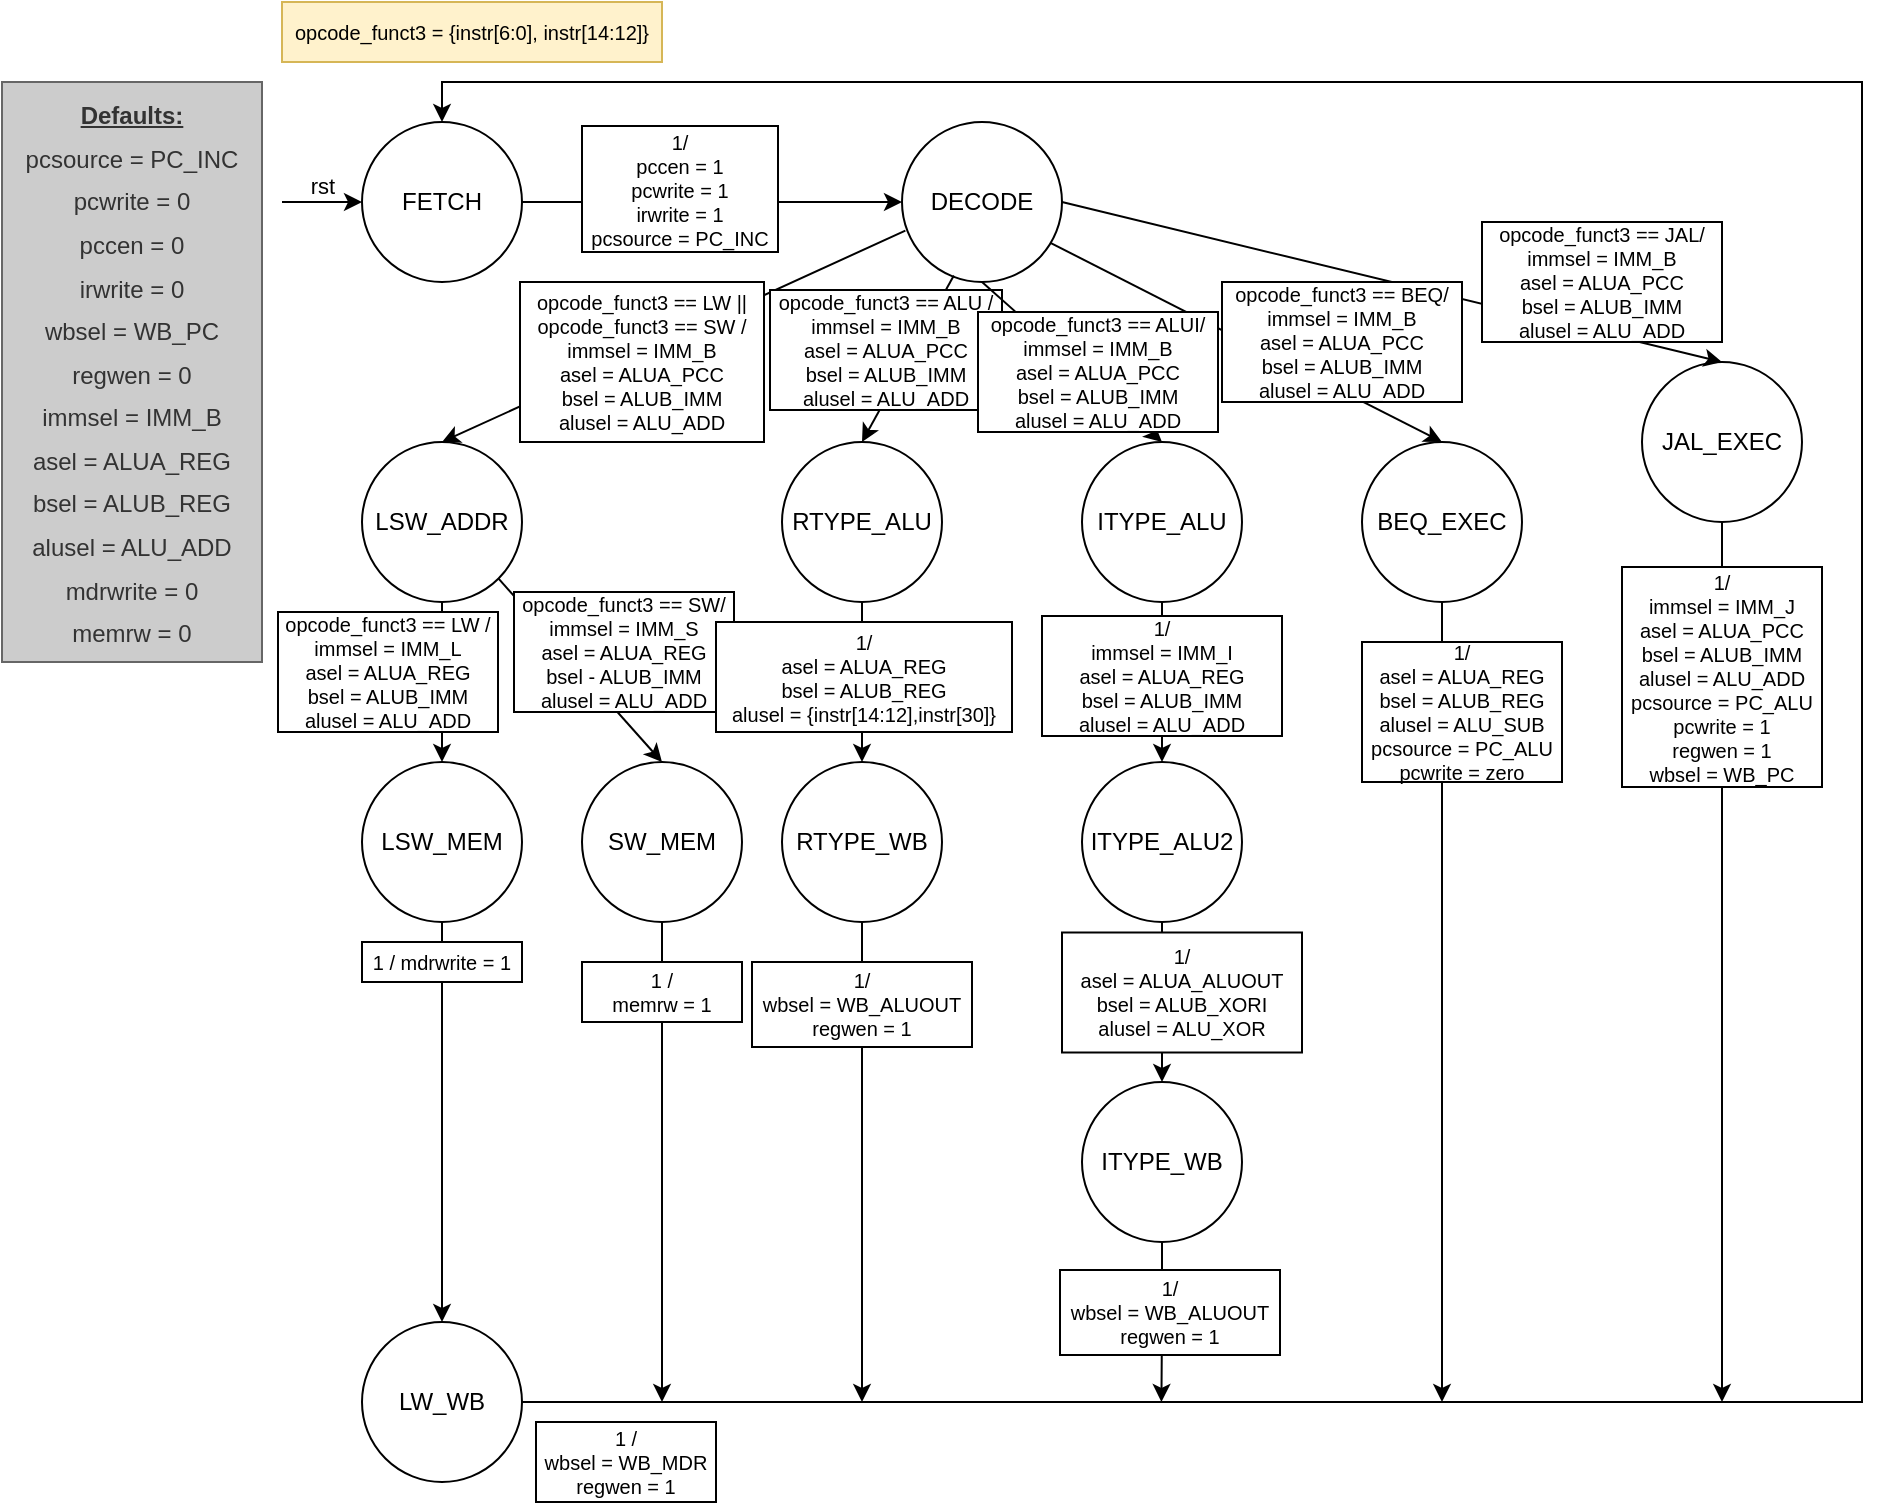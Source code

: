 <mxfile version="19.0.3" type="device" pages="2"><diagram id="INtHd5tkW2Gt72TxzA8m" name="FSM"><mxGraphModel dx="1313" dy="919" grid="1" gridSize="10" guides="1" tooltips="1" connect="1" arrows="1" fold="1" page="1" pageScale="1" pageWidth="3300" pageHeight="4681" math="0" shadow="0"><root><mxCell id="0"/><mxCell id="1" parent="0"/><mxCell id="tRPB6h76PgY5Mpl2euTi-1" value="FETCH" style="ellipse;whiteSpace=wrap;html=1;aspect=fixed;" vertex="1" parent="1"><mxGeometry x="400" y="240" width="80" height="80" as="geometry"/></mxCell><mxCell id="tRPB6h76PgY5Mpl2euTi-2" value="" style="endArrow=classic;html=1;rounded=0;entryX=0;entryY=0.5;entryDx=0;entryDy=0;" edge="1" parent="1" target="tRPB6h76PgY5Mpl2euTi-1"><mxGeometry width="50" height="50" relative="1" as="geometry"><mxPoint x="360" y="280" as="sourcePoint"/><mxPoint x="260" y="255" as="targetPoint"/></mxGeometry></mxCell><mxCell id="tRPB6h76PgY5Mpl2euTi-3" value="rst" style="edgeLabel;html=1;align=center;verticalAlign=bottom;resizable=0;points=[];labelBackgroundColor=none;" vertex="1" connectable="0" parent="tRPB6h76PgY5Mpl2euTi-2"><mxGeometry x="-0.4" y="1" relative="1" as="geometry"><mxPoint x="8" y="1" as="offset"/></mxGeometry></mxCell><mxCell id="tRPB6h76PgY5Mpl2euTi-4" value="DECODE" style="ellipse;whiteSpace=wrap;html=1;aspect=fixed;labelBackgroundColor=none;" vertex="1" parent="1"><mxGeometry x="670" y="240" width="80" height="80" as="geometry"/></mxCell><mxCell id="tRPB6h76PgY5Mpl2euTi-5" value="LSW_ADDR" style="ellipse;whiteSpace=wrap;html=1;aspect=fixed;labelBackgroundColor=none;" vertex="1" parent="1"><mxGeometry x="400" y="400" width="80" height="80" as="geometry"/></mxCell><mxCell id="tRPB6h76PgY5Mpl2euTi-6" value="RTYPE_ALU" style="ellipse;whiteSpace=wrap;html=1;aspect=fixed;labelBackgroundColor=none;" vertex="1" parent="1"><mxGeometry x="610" y="400" width="80" height="80" as="geometry"/></mxCell><mxCell id="tRPB6h76PgY5Mpl2euTi-35" style="edgeStyle=orthogonalEdgeStyle;rounded=0;orthogonalLoop=1;jettySize=auto;html=1;exitX=0.5;exitY=1;exitDx=0;exitDy=0;" edge="1" parent="1" source="tRPB6h76PgY5Mpl2euTi-7"><mxGeometry relative="1" as="geometry"><mxPoint x="940" y="880" as="targetPoint"/></mxGeometry></mxCell><mxCell id="tRPB6h76PgY5Mpl2euTi-7" value="BEQ_EXEC" style="ellipse;whiteSpace=wrap;html=1;aspect=fixed;labelBackgroundColor=none;" vertex="1" parent="1"><mxGeometry x="900" y="400" width="80" height="80" as="geometry"/></mxCell><mxCell id="tRPB6h76PgY5Mpl2euTi-36" style="edgeStyle=orthogonalEdgeStyle;rounded=0;orthogonalLoop=1;jettySize=auto;html=1;exitX=0.5;exitY=1;exitDx=0;exitDy=0;" edge="1" parent="1" source="tRPB6h76PgY5Mpl2euTi-8"><mxGeometry relative="1" as="geometry"><mxPoint x="1080" y="880" as="targetPoint"/></mxGeometry></mxCell><mxCell id="tRPB6h76PgY5Mpl2euTi-8" value="JAL_EXEC" style="ellipse;whiteSpace=wrap;html=1;aspect=fixed;labelBackgroundColor=none;" vertex="1" parent="1"><mxGeometry x="1040" y="360" width="80" height="80" as="geometry"/></mxCell><mxCell id="tRPB6h76PgY5Mpl2euTi-9" value="LSW_MEM" style="ellipse;whiteSpace=wrap;html=1;aspect=fixed;labelBackgroundColor=none;" vertex="1" parent="1"><mxGeometry x="400" y="560" width="80" height="80" as="geometry"/></mxCell><mxCell id="tRPB6h76PgY5Mpl2euTi-32" style="edgeStyle=orthogonalEdgeStyle;rounded=0;orthogonalLoop=1;jettySize=auto;html=1;exitX=0.5;exitY=1;exitDx=0;exitDy=0;" edge="1" parent="1" source="tRPB6h76PgY5Mpl2euTi-10"><mxGeometry relative="1" as="geometry"><mxPoint x="550" y="880" as="targetPoint"/></mxGeometry></mxCell><mxCell id="tRPB6h76PgY5Mpl2euTi-10" value="SW_MEM" style="ellipse;whiteSpace=wrap;html=1;aspect=fixed;labelBackgroundColor=none;" vertex="1" parent="1"><mxGeometry x="510" y="560" width="80" height="80" as="geometry"/></mxCell><mxCell id="tRPB6h76PgY5Mpl2euTi-33" style="edgeStyle=orthogonalEdgeStyle;rounded=0;orthogonalLoop=1;jettySize=auto;html=1;exitX=0.5;exitY=1;exitDx=0;exitDy=0;" edge="1" parent="1" source="tRPB6h76PgY5Mpl2euTi-11"><mxGeometry relative="1" as="geometry"><mxPoint x="650" y="880" as="targetPoint"/></mxGeometry></mxCell><mxCell id="tRPB6h76PgY5Mpl2euTi-11" value="RTYPE_WB" style="ellipse;whiteSpace=wrap;html=1;aspect=fixed;labelBackgroundColor=none;" vertex="1" parent="1"><mxGeometry x="610" y="560" width="80" height="80" as="geometry"/></mxCell><mxCell id="tRPB6h76PgY5Mpl2euTi-31" style="edgeStyle=orthogonalEdgeStyle;rounded=0;orthogonalLoop=1;jettySize=auto;html=1;exitX=1;exitY=0.5;exitDx=0;exitDy=0;entryX=0.5;entryY=0;entryDx=0;entryDy=0;" edge="1" parent="1" source="tRPB6h76PgY5Mpl2euTi-12" target="tRPB6h76PgY5Mpl2euTi-1"><mxGeometry relative="1" as="geometry"><Array as="points"><mxPoint x="1150" y="880"/><mxPoint x="1150" y="220"/><mxPoint x="440" y="220"/></Array></mxGeometry></mxCell><mxCell id="tRPB6h76PgY5Mpl2euTi-12" value="LW_WB" style="ellipse;whiteSpace=wrap;html=1;aspect=fixed;labelBackgroundColor=none;" vertex="1" parent="1"><mxGeometry x="400" y="840" width="80" height="80" as="geometry"/></mxCell><mxCell id="tRPB6h76PgY5Mpl2euTi-13" value="" style="endArrow=classic;html=1;rounded=0;entryX=0;entryY=0.5;entryDx=0;entryDy=0;exitX=1;exitY=0.5;exitDx=0;exitDy=0;" edge="1" parent="1" source="tRPB6h76PgY5Mpl2euTi-1" target="tRPB6h76PgY5Mpl2euTi-4"><mxGeometry width="50" height="50" relative="1" as="geometry"><mxPoint x="540" y="310" as="sourcePoint"/><mxPoint x="590" y="260" as="targetPoint"/></mxGeometry></mxCell><mxCell id="tRPB6h76PgY5Mpl2euTi-14" value="" style="endArrow=classic;html=1;rounded=0;entryX=0.5;entryY=0;entryDx=0;entryDy=0;exitX=0.021;exitY=0.679;exitDx=0;exitDy=0;exitPerimeter=0;" edge="1" parent="1" source="tRPB6h76PgY5Mpl2euTi-4" target="tRPB6h76PgY5Mpl2euTi-5"><mxGeometry width="50" height="50" relative="1" as="geometry"><mxPoint x="570" y="390" as="sourcePoint"/><mxPoint x="620" y="340" as="targetPoint"/></mxGeometry></mxCell><mxCell id="tRPB6h76PgY5Mpl2euTi-15" value="" style="endArrow=classic;html=1;rounded=0;entryX=0.5;entryY=0;entryDx=0;entryDy=0;exitX=0.324;exitY=0.96;exitDx=0;exitDy=0;exitPerimeter=0;" edge="1" parent="1" source="tRPB6h76PgY5Mpl2euTi-4" target="tRPB6h76PgY5Mpl2euTi-6"><mxGeometry width="50" height="50" relative="1" as="geometry"><mxPoint x="520" y="470" as="sourcePoint"/><mxPoint x="570" y="420" as="targetPoint"/></mxGeometry></mxCell><mxCell id="tRPB6h76PgY5Mpl2euTi-16" value="" style="endArrow=classic;html=1;rounded=0;exitX=0.931;exitY=0.757;exitDx=0;exitDy=0;entryX=0.5;entryY=0;entryDx=0;entryDy=0;exitPerimeter=0;" edge="1" parent="1" source="tRPB6h76PgY5Mpl2euTi-4" target="tRPB6h76PgY5Mpl2euTi-7"><mxGeometry width="50" height="50" relative="1" as="geometry"><mxPoint x="1000" y="320" as="sourcePoint"/><mxPoint x="1050" y="270" as="targetPoint"/></mxGeometry></mxCell><mxCell id="tRPB6h76PgY5Mpl2euTi-17" value="" style="endArrow=classic;html=1;rounded=0;exitX=1;exitY=0.5;exitDx=0;exitDy=0;entryX=0.5;entryY=0;entryDx=0;entryDy=0;" edge="1" parent="1" source="tRPB6h76PgY5Mpl2euTi-4" target="tRPB6h76PgY5Mpl2euTi-8"><mxGeometry width="50" height="50" relative="1" as="geometry"><mxPoint x="870" y="290" as="sourcePoint"/><mxPoint x="920" y="240" as="targetPoint"/></mxGeometry></mxCell><mxCell id="tRPB6h76PgY5Mpl2euTi-18" value="" style="endArrow=classic;html=1;rounded=0;entryX=0.5;entryY=0;entryDx=0;entryDy=0;exitX=0.5;exitY=1;exitDx=0;exitDy=0;" edge="1" parent="1" source="tRPB6h76PgY5Mpl2euTi-5" target="tRPB6h76PgY5Mpl2euTi-9"><mxGeometry width="50" height="50" relative="1" as="geometry"><mxPoint x="350" y="540" as="sourcePoint"/><mxPoint x="400" y="490" as="targetPoint"/></mxGeometry></mxCell><mxCell id="tRPB6h76PgY5Mpl2euTi-19" value="" style="endArrow=classic;html=1;rounded=0;entryX=0.5;entryY=0;entryDx=0;entryDy=0;exitX=0.5;exitY=1;exitDx=0;exitDy=0;" edge="1" parent="1" source="tRPB6h76PgY5Mpl2euTi-9" target="tRPB6h76PgY5Mpl2euTi-12"><mxGeometry width="50" height="50" relative="1" as="geometry"><mxPoint x="230" y="610" as="sourcePoint"/><mxPoint x="280" y="560" as="targetPoint"/></mxGeometry></mxCell><mxCell id="tRPB6h76PgY5Mpl2euTi-20" value="" style="endArrow=classic;html=1;rounded=0;exitX=1;exitY=1;exitDx=0;exitDy=0;entryX=0.5;entryY=0;entryDx=0;entryDy=0;" edge="1" parent="1" source="tRPB6h76PgY5Mpl2euTi-5" target="tRPB6h76PgY5Mpl2euTi-10"><mxGeometry width="50" height="50" relative="1" as="geometry"><mxPoint x="510" y="500" as="sourcePoint"/><mxPoint x="550" y="520" as="targetPoint"/></mxGeometry></mxCell><mxCell id="tRPB6h76PgY5Mpl2euTi-21" value="" style="endArrow=classic;html=1;rounded=0;exitX=0.5;exitY=1;exitDx=0;exitDy=0;entryX=0.5;entryY=0;entryDx=0;entryDy=0;" edge="1" parent="1" source="tRPB6h76PgY5Mpl2euTi-6" target="tRPB6h76PgY5Mpl2euTi-11"><mxGeometry width="50" height="50" relative="1" as="geometry"><mxPoint x="820" y="600" as="sourcePoint"/><mxPoint x="870" y="550" as="targetPoint"/></mxGeometry></mxCell><mxCell id="iqoGwItYo8htbfpwlQw8-1" value="&lt;font style=&quot;font-size: 12px;&quot;&gt;&lt;b style=&quot;text-decoration-line: underline;&quot;&gt;Defaults:&lt;/b&gt;&lt;br&gt;pcsource = PC_INC&lt;br&gt;pcwrite = 0&lt;br&gt;pccen = 0&lt;br&gt;irwrite = 0&lt;br&gt;wbsel = WB_PC&lt;br&gt;regwen = 0&lt;br&gt;immsel = IMM_B&lt;br&gt;asel = ALUA_REG&lt;br&gt;bsel = ALUB_REG&lt;br&gt;alusel = ALU_ADD&lt;br&gt;mdrwrite = 0&lt;br&gt;memrw = 0&lt;br&gt;&lt;/font&gt;" style="rounded=0;whiteSpace=wrap;html=1;labelBackgroundColor=none;fontSize=18;strokeWidth=1;fillColor=#CCCCCC;fontColor=#333333;strokeColor=#666666;" vertex="1" parent="1"><mxGeometry x="220" y="220" width="130" height="290" as="geometry"/></mxCell><mxCell id="YQ2JgAJI862W0wfL5IJD-1" value="1/&lt;br style=&quot;font-size: 10px;&quot;&gt;pccen = 1&lt;br style=&quot;font-size: 10px;&quot;&gt;pcwrite = 1&lt;br style=&quot;font-size: 10px;&quot;&gt;irwrite = 1&lt;br style=&quot;font-size: 10px;&quot;&gt;pcsource = PC_INC" style="rounded=0;whiteSpace=wrap;html=1;labelBackgroundColor=none;fontSize=10;strokeWidth=1;" vertex="1" parent="1"><mxGeometry x="510" y="242" width="98" height="63" as="geometry"/></mxCell><mxCell id="YQ2JgAJI862W0wfL5IJD-2" value="opcode_funct3 == LW || opcode_funct3 == SW /&lt;br style=&quot;font-size: 10px;&quot;&gt;immsel = IMM_B&lt;br style=&quot;font-size: 10px;&quot;&gt;asel = ALUA_PCC&lt;br style=&quot;font-size: 10px;&quot;&gt;bsel = ALUB_IMM&lt;br style=&quot;font-size: 10px;&quot;&gt;alusel = ALU_ADD" style="rounded=0;whiteSpace=wrap;html=1;labelBackgroundColor=none;fontSize=10;strokeWidth=1;" vertex="1" parent="1"><mxGeometry x="479" y="320" width="122" height="80" as="geometry"/></mxCell><mxCell id="YQ2JgAJI862W0wfL5IJD-3" value="opcode_funct3 == LW /&lt;br style=&quot;font-size: 10px;&quot;&gt;immsel = IMM_L&lt;br style=&quot;font-size: 10px;&quot;&gt;asel = ALUA_REG&lt;br style=&quot;font-size: 10px;&quot;&gt;bsel = ALUB_IMM&lt;br style=&quot;font-size: 10px;&quot;&gt;alusel = ALU_ADD" style="rounded=0;whiteSpace=wrap;html=1;labelBackgroundColor=none;fontSize=10;strokeWidth=1;" vertex="1" parent="1"><mxGeometry x="358" y="485" width="110" height="60" as="geometry"/></mxCell><mxCell id="YQ2JgAJI862W0wfL5IJD-4" value="opcode_funct3 == SW/&lt;br&gt;immsel = IMM_S&lt;br&gt;asel = ALUA_REG&lt;br&gt;bsel - ALUB_IMM&lt;br&gt;alusel = ALU_ADD" style="rounded=0;whiteSpace=wrap;html=1;labelBackgroundColor=none;fontSize=10;strokeWidth=1;" vertex="1" parent="1"><mxGeometry x="476" y="475" width="110" height="60" as="geometry"/></mxCell><mxCell id="YQ2JgAJI862W0wfL5IJD-5" value="1 / mdrwrite = 1" style="rounded=0;whiteSpace=wrap;html=1;labelBackgroundColor=none;fontSize=10;strokeWidth=1;" vertex="1" parent="1"><mxGeometry x="400" y="650" width="80" height="20" as="geometry"/></mxCell><mxCell id="YQ2JgAJI862W0wfL5IJD-6" value="1 /&lt;br&gt;memrw = 1" style="rounded=0;whiteSpace=wrap;html=1;labelBackgroundColor=none;fontSize=10;strokeWidth=1;" vertex="1" parent="1"><mxGeometry x="510" y="660" width="80" height="30" as="geometry"/></mxCell><mxCell id="YQ2JgAJI862W0wfL5IJD-7" value="1 /&lt;br&gt;wbsel = WB_MDR&lt;br&gt;regwen = 1" style="rounded=0;whiteSpace=wrap;html=1;labelBackgroundColor=none;fontSize=10;strokeWidth=1;" vertex="1" parent="1"><mxGeometry x="487" y="890" width="90" height="40" as="geometry"/></mxCell><mxCell id="YQ2JgAJI862W0wfL5IJD-8" value="opcode_funct3 == ALU /&lt;br&gt;immsel = IMM_B&lt;br&gt;asel = ALUA_PCC&lt;br&gt;bsel = ALUB_IMM&lt;br&gt;alusel = ALU_ADD" style="rounded=0;whiteSpace=wrap;html=1;labelBackgroundColor=none;fontSize=10;strokeWidth=1;" vertex="1" parent="1"><mxGeometry x="604" y="324" width="116" height="60" as="geometry"/></mxCell><mxCell id="YQ2JgAJI862W0wfL5IJD-11" style="edgeStyle=orthogonalEdgeStyle;rounded=0;orthogonalLoop=1;jettySize=auto;html=1;exitX=0.5;exitY=1;exitDx=0;exitDy=0;entryX=0.5;entryY=0;entryDx=0;entryDy=0;fontSize=10;fontColor=#000000;endArrow=classic;endFill=1;strokeColor=#000000;strokeWidth=1;startArrow=none;" edge="1" parent="1" source="YQ2JgAJI862W0wfL5IJD-22" target="YQ2JgAJI862W0wfL5IJD-10"><mxGeometry relative="1" as="geometry"/></mxCell><mxCell id="YQ2JgAJI862W0wfL5IJD-9" value="ITYPE_ALU" style="ellipse;whiteSpace=wrap;html=1;aspect=fixed;labelBackgroundColor=none;" vertex="1" parent="1"><mxGeometry x="760" y="400" width="80" height="80" as="geometry"/></mxCell><mxCell id="YQ2JgAJI862W0wfL5IJD-26" style="edgeStyle=orthogonalEdgeStyle;rounded=0;orthogonalLoop=1;jettySize=auto;html=1;exitX=0.5;exitY=1;exitDx=0;exitDy=0;entryX=0.5;entryY=0;entryDx=0;entryDy=0;fontSize=10;fontColor=#000000;endArrow=classic;endFill=1;strokeColor=#000000;strokeWidth=1;" edge="1" parent="1" source="YQ2JgAJI862W0wfL5IJD-10" target="YQ2JgAJI862W0wfL5IJD-25"><mxGeometry relative="1" as="geometry"/></mxCell><mxCell id="YQ2JgAJI862W0wfL5IJD-10" value="ITYPE_ALU2" style="ellipse;whiteSpace=wrap;html=1;aspect=fixed;labelBackgroundColor=none;" vertex="1" parent="1"><mxGeometry x="760" y="560" width="80" height="80" as="geometry"/></mxCell><mxCell id="YQ2JgAJI862W0wfL5IJD-14" value="" style="endArrow=classic;html=1;rounded=0;fontSize=10;fontColor=#000000;strokeColor=#000000;strokeWidth=1;exitX=0.5;exitY=1;exitDx=0;exitDy=0;entryX=0.5;entryY=0;entryDx=0;entryDy=0;" edge="1" parent="1" source="tRPB6h76PgY5Mpl2euTi-4" target="YQ2JgAJI862W0wfL5IJD-9"><mxGeometry width="50" height="50" relative="1" as="geometry"><mxPoint x="630" y="540" as="sourcePoint"/><mxPoint x="680" y="490" as="targetPoint"/></mxGeometry></mxCell><mxCell id="YQ2JgAJI862W0wfL5IJD-15" value="opcode_funct3 == JAL/&lt;br&gt;immsel = IMM_B&lt;br&gt;asel = ALUA_PCC&lt;br&gt;bsel = ALUB_IMM&lt;br&gt;alusel = ALU_ADD" style="rounded=0;whiteSpace=wrap;html=1;labelBackgroundColor=none;fontSize=10;strokeWidth=1;" vertex="1" parent="1"><mxGeometry x="960" y="290" width="120" height="60" as="geometry"/></mxCell><mxCell id="YQ2JgAJI862W0wfL5IJD-16" value="opcode_funct3 == BEQ/&lt;br&gt;immsel = IMM_B&lt;br&gt;asel = ALUA_PCC&lt;br&gt;bsel = ALUB_IMM&lt;br&gt;alusel = ALU_ADD" style="rounded=0;whiteSpace=wrap;html=1;labelBackgroundColor=none;fontSize=10;strokeWidth=1;" vertex="1" parent="1"><mxGeometry x="830" y="320" width="120" height="60" as="geometry"/></mxCell><mxCell id="YQ2JgAJI862W0wfL5IJD-17" value="opcode_funct3 == ALUI/&lt;br&gt;immsel = IMM_B&lt;br&gt;asel = ALUA_PCC&lt;br&gt;bsel = ALUB_IMM&lt;br&gt;alusel = ALU_ADD" style="rounded=0;whiteSpace=wrap;html=1;labelBackgroundColor=none;fontSize=10;strokeWidth=1;" vertex="1" parent="1"><mxGeometry x="708" y="335" width="120" height="60" as="geometry"/></mxCell><mxCell id="YQ2JgAJI862W0wfL5IJD-18" value="1/&lt;br&gt;asel = ALUA_REG&lt;br&gt;bsel = ALUB_REG&lt;br&gt;alusel = {instr[14:12],instr[30]}" style="rounded=0;whiteSpace=wrap;html=1;labelBackgroundColor=none;fontSize=10;strokeWidth=1;" vertex="1" parent="1"><mxGeometry x="577" y="490" width="148" height="55" as="geometry"/></mxCell><mxCell id="YQ2JgAJI862W0wfL5IJD-19" value="1/&lt;br&gt;wbsel = WB_ALUOUT&lt;br&gt;regwen = 1" style="rounded=0;whiteSpace=wrap;html=1;labelBackgroundColor=none;fontSize=10;strokeWidth=1;" vertex="1" parent="1"><mxGeometry x="595" y="660" width="110" height="42.5" as="geometry"/></mxCell><mxCell id="YQ2JgAJI862W0wfL5IJD-20" value="1/&lt;br&gt;asel = ALUA_REG&lt;br&gt;bsel = ALUB_REG&lt;br&gt;alusel = ALU_SUB&lt;br&gt;pcsource = PC_ALU&lt;br&gt;pcwrite = zero" style="rounded=0;whiteSpace=wrap;html=1;labelBackgroundColor=none;fontSize=10;strokeWidth=1;" vertex="1" parent="1"><mxGeometry x="900" y="500" width="100" height="70" as="geometry"/></mxCell><mxCell id="YQ2JgAJI862W0wfL5IJD-21" value="1/&lt;br&gt;immsel = IMM_J&lt;br&gt;asel = ALUA_PCC&lt;br&gt;bsel = ALUB_IMM&lt;br&gt;alusel = ALU_ADD&lt;br&gt;pcsource = PC_ALU&lt;br&gt;pcwrite = 1&lt;br&gt;regwen = 1&lt;br&gt;wbsel = WB_PC" style="rounded=0;whiteSpace=wrap;html=1;labelBackgroundColor=none;fontSize=10;strokeWidth=1;" vertex="1" parent="1"><mxGeometry x="1030" y="462.5" width="100" height="110" as="geometry"/></mxCell><mxCell id="YQ2JgAJI862W0wfL5IJD-22" value="1/&lt;br&gt;immsel = IMM_I&lt;br&gt;asel = ALUA_REG&lt;br&gt;bsel = ALUB_IMM&lt;br&gt;alusel = ALU_ADD" style="rounded=0;whiteSpace=wrap;html=1;labelBackgroundColor=none;fontSize=10;strokeWidth=1;" vertex="1" parent="1"><mxGeometry x="740" y="487" width="120" height="60" as="geometry"/></mxCell><mxCell id="YQ2JgAJI862W0wfL5IJD-23" value="" style="edgeStyle=orthogonalEdgeStyle;rounded=0;orthogonalLoop=1;jettySize=auto;html=1;exitX=0.5;exitY=1;exitDx=0;exitDy=0;entryX=0.5;entryY=0;entryDx=0;entryDy=0;fontSize=10;fontColor=#000000;endArrow=none;endFill=1;strokeColor=#000000;strokeWidth=1;" edge="1" parent="1" source="YQ2JgAJI862W0wfL5IJD-9" target="YQ2JgAJI862W0wfL5IJD-22"><mxGeometry relative="1" as="geometry"><mxPoint x="800" y="480" as="sourcePoint"/><mxPoint x="800" y="560" as="targetPoint"/></mxGeometry></mxCell><mxCell id="YQ2JgAJI862W0wfL5IJD-24" value="1/&lt;br&gt;asel = ALUA_ALUOUT&lt;br&gt;bsel = ALUB_XORI&lt;br&gt;alusel = ALU_XOR" style="rounded=0;whiteSpace=wrap;html=1;labelBackgroundColor=none;fontSize=10;strokeWidth=1;" vertex="1" parent="1"><mxGeometry x="750" y="645.25" width="120" height="60" as="geometry"/></mxCell><mxCell id="YQ2JgAJI862W0wfL5IJD-27" style="edgeStyle=orthogonalEdgeStyle;rounded=0;orthogonalLoop=1;jettySize=auto;html=1;exitX=0.5;exitY=1;exitDx=0;exitDy=0;fontSize=10;fontColor=#000000;endArrow=classic;endFill=1;strokeColor=#000000;strokeWidth=1;" edge="1" parent="1" source="YQ2JgAJI862W0wfL5IJD-25"><mxGeometry relative="1" as="geometry"><mxPoint x="799.714" y="880" as="targetPoint"/></mxGeometry></mxCell><mxCell id="YQ2JgAJI862W0wfL5IJD-25" value="ITYPE_WB" style="ellipse;whiteSpace=wrap;html=1;aspect=fixed;labelBackgroundColor=none;" vertex="1" parent="1"><mxGeometry x="760" y="720" width="80" height="80" as="geometry"/></mxCell><mxCell id="YQ2JgAJI862W0wfL5IJD-28" value="1/&lt;br&gt;wbsel = WB_ALUOUT&lt;br&gt;regwen = 1" style="rounded=0;whiteSpace=wrap;html=1;labelBackgroundColor=none;fontSize=10;strokeWidth=1;" vertex="1" parent="1"><mxGeometry x="749" y="814" width="110" height="42.5" as="geometry"/></mxCell><mxCell id="zUF1G8vRnfQc2Z4fsi4o-1" value="opcode_funct3 = {instr[6:0], instr[14:12]}" style="rounded=0;whiteSpace=wrap;html=1;labelBackgroundColor=none;fontSize=10;strokeColor=#d6b656;strokeWidth=1;fillColor=#fff2cc;" vertex="1" parent="1"><mxGeometry x="360" y="180" width="190" height="30" as="geometry"/></mxCell></root></mxGraphModel></diagram><diagram id="-rPsThAQe8Fzv6dxabPD" name="DP"><mxGraphModel dx="1391" dy="973" grid="1" gridSize="10" guides="1" tooltips="1" connect="1" arrows="1" fold="1" page="1" pageScale="1" pageWidth="3300" pageHeight="4681" math="0" shadow="0"><root><mxCell id="0"/><mxCell id="1" parent="0"/><mxCell id="dg20w1v7RLCg_BY9lT9G-126" value="" style="rounded=1;whiteSpace=wrap;html=1;labelBackgroundColor=none;fontSize=12;strokeWidth=1;" vertex="1" parent="1"><mxGeometry x="130" y="110" width="1240" height="100" as="geometry"/></mxCell><mxCell id="dg20w1v7RLCg_BY9lT9G-127" value="" style="rounded=0;whiteSpace=wrap;html=1;labelBackgroundColor=none;fontSize=12;fontColor=#333333;strokeColor=#666666;strokeWidth=1;fillColor=#f5f5f5;" vertex="1" parent="1"><mxGeometry x="90" y="280" width="1320" height="520" as="geometry"/></mxCell><mxCell id="dg20w1v7RLCg_BY9lT9G-27" style="edgeStyle=orthogonalEdgeStyle;rounded=0;orthogonalLoop=1;jettySize=auto;html=1;exitX=0.5;exitY=0;exitDx=0;exitDy=0;entryX=0;entryY=0.5;entryDx=0;entryDy=0;fontSize=14;fontColor=#000000;strokeColor=#000000;strokeWidth=1;endArrow=none;endFill=0;" edge="1" parent="1" source="dg20w1v7RLCg_BY9lT9G-3" target="dg20w1v7RLCg_BY9lT9G-20"><mxGeometry relative="1" as="geometry"/></mxCell><mxCell id="dg20w1v7RLCg_BY9lT9G-3" value="" style="shape=trapezoid;perimeter=trapezoidPerimeter;whiteSpace=wrap;html=1;fixedSize=1;labelBackgroundColor=none;rotation=90;" vertex="1" parent="1"><mxGeometry x="186.31" y="580.32" width="100" height="35.63" as="geometry"/></mxCell><mxCell id="dg20w1v7RLCg_BY9lT9G-9" value="1" style="text;html=1;strokeColor=none;fillColor=none;align=center;verticalAlign=middle;whiteSpace=wrap;rounded=0;labelBackgroundColor=none;strokeWidth=1;fontSize=17;" vertex="1" parent="1"><mxGeometry x="206.31" y="563.99" width="60" height="30" as="geometry"/></mxCell><mxCell id="dg20w1v7RLCg_BY9lT9G-10" value="0" style="text;html=1;strokeColor=none;fillColor=none;align=center;verticalAlign=middle;whiteSpace=wrap;rounded=0;labelBackgroundColor=none;fontSize=17;" vertex="1" parent="1"><mxGeometry x="206.31" y="606" width="60" height="30" as="geometry"/></mxCell><mxCell id="dg20w1v7RLCg_BY9lT9G-26" style="edgeStyle=orthogonalEdgeStyle;rounded=0;orthogonalLoop=1;jettySize=auto;html=1;exitX=0.5;exitY=0;exitDx=0;exitDy=0;entryX=0.313;entryY=0.998;entryDx=0;entryDy=0;entryPerimeter=0;fontSize=14;fontColor=#000000;strokeColor=#000000;strokeWidth=1;" edge="1" parent="1" source="dg20w1v7RLCg_BY9lT9G-12" target="dg20w1v7RLCg_BY9lT9G-3"><mxGeometry relative="1" as="geometry"/></mxCell><mxCell id="dg20w1v7RLCg_BY9lT9G-12" value="" style="shape=trapezoid;perimeter=trapezoidPerimeter;whiteSpace=wrap;html=1;fixedSize=1;labelBackgroundColor=none;fontSize=14;strokeWidth=1;rotation=90;size=10.27;" vertex="1" parent="1"><mxGeometry x="140.73" y="566.41" width="63.34" height="25.16" as="geometry"/></mxCell><mxCell id="dg20w1v7RLCg_BY9lT9G-18" value="" style="triangle;whiteSpace=wrap;html=1;labelBackgroundColor=none;fontSize=14;fontColor=#FFFFFF;strokeWidth=1;" vertex="1" parent="1"><mxGeometry x="160" y="573.49" width="10" height="11" as="geometry"/></mxCell><mxCell id="dg20w1v7RLCg_BY9lT9G-22" value="" style="group;fontSize=14;" vertex="1" connectable="0" parent="1"><mxGeometry x="286.31" y="543.14" width="40" height="110" as="geometry"/></mxCell><mxCell id="dg20w1v7RLCg_BY9lT9G-20" value="&lt;font style=&quot;font-size: 14px;&quot; color=&quot;#000000&quot;&gt;PC&lt;/font&gt;" style="rounded=0;whiteSpace=wrap;html=1;labelBackgroundColor=none;fontSize=14;fontColor=#FFFFFF;strokeWidth=1;" vertex="1" parent="dg20w1v7RLCg_BY9lT9G-22"><mxGeometry width="40" height="110" as="geometry"/></mxCell><mxCell id="dg20w1v7RLCg_BY9lT9G-21" value="" style="triangle;whiteSpace=wrap;html=1;labelBackgroundColor=none;fontSize=14;fontColor=#FFFFFF;strokeWidth=1;rotation=-90;" vertex="1" parent="dg20w1v7RLCg_BY9lT9G-22"><mxGeometry x="10" y="90" width="20" height="20" as="geometry"/></mxCell><mxCell id="dg20w1v7RLCg_BY9lT9G-29" value="" style="group;fontSize=14;fillColor=#dae8fc;strokeColor=#6c8ebf;" vertex="1" connectable="0" parent="1"><mxGeometry x="371" y="360" width="40" height="110" as="geometry"/></mxCell><mxCell id="dg20w1v7RLCg_BY9lT9G-30" value="&lt;font style=&quot;font-size: 14px;&quot; color=&quot;#000000&quot;&gt;PCC&lt;/font&gt;" style="rounded=0;whiteSpace=wrap;html=1;labelBackgroundColor=none;fontSize=14;fontColor=#FFFFFF;strokeWidth=1;fillColor=#7EA6E0;" vertex="1" parent="dg20w1v7RLCg_BY9lT9G-29"><mxGeometry width="40" height="110" as="geometry"/></mxCell><mxCell id="dg20w1v7RLCg_BY9lT9G-31" value="" style="triangle;whiteSpace=wrap;html=1;labelBackgroundColor=none;fontSize=14;fontColor=#FFFFFF;strokeWidth=1;rotation=-90;fillColor=#7EA6E0;" vertex="1" parent="dg20w1v7RLCg_BY9lT9G-29"><mxGeometry x="10" y="90" width="20" height="20" as="geometry"/></mxCell><mxCell id="dg20w1v7RLCg_BY9lT9G-32" style="edgeStyle=orthogonalEdgeStyle;rounded=0;orthogonalLoop=1;jettySize=auto;html=1;exitX=1;exitY=0.5;exitDx=0;exitDy=0;entryX=0.25;entryY=1;entryDx=0;entryDy=0;fontSize=14;fontColor=#000000;endArrow=classic;endFill=1;strokeColor=#000000;strokeWidth=1;" edge="1" parent="1" source="dg20w1v7RLCg_BY9lT9G-20" target="dg20w1v7RLCg_BY9lT9G-12"><mxGeometry relative="1" as="geometry"><Array as="points"><mxPoint x="350" y="598"/><mxPoint x="350" y="520"/><mxPoint x="140" y="520"/><mxPoint x="140" y="563"/></Array></mxGeometry></mxCell><mxCell id="dg20w1v7RLCg_BY9lT9G-33" style="edgeStyle=orthogonalEdgeStyle;rounded=0;orthogonalLoop=1;jettySize=auto;html=1;exitX=1;exitY=0.5;exitDx=0;exitDy=0;entryX=0;entryY=0.5;entryDx=0;entryDy=0;fontSize=14;fontColor=#000000;endArrow=classic;endFill=1;strokeColor=#000000;strokeWidth=1;" edge="1" parent="1" source="dg20w1v7RLCg_BY9lT9G-20" target="dg20w1v7RLCg_BY9lT9G-30"><mxGeometry relative="1" as="geometry"><Array as="points"><mxPoint x="350" y="598"/><mxPoint x="350" y="415"/></Array></mxGeometry></mxCell><mxCell id="dg20w1v7RLCg_BY9lT9G-89" style="edgeStyle=orthogonalEdgeStyle;rounded=0;orthogonalLoop=1;jettySize=auto;html=1;exitX=1;exitY=0.5;exitDx=0;exitDy=0;entryX=0;entryY=0.5;entryDx=0;entryDy=0;fontSize=12;fontColor=#000000;endArrow=none;endFill=0;strokeColor=#000000;strokeWidth=1;" edge="1" parent="1" source="dg20w1v7RLCg_BY9lT9G-34" target="dg20w1v7RLCg_BY9lT9G-36"><mxGeometry relative="1" as="geometry"/></mxCell><mxCell id="dg20w1v7RLCg_BY9lT9G-34" value="&lt;font style=&quot;font-size: 16px;&quot;&gt;IMEM&lt;/font&gt;" style="rounded=0;whiteSpace=wrap;html=1;labelBackgroundColor=none;fontSize=14;strokeWidth=1;" vertex="1" parent="1"><mxGeometry x="381" y="810" width="110" height="80" as="geometry"/></mxCell><mxCell id="dg20w1v7RLCg_BY9lT9G-35" style="edgeStyle=orthogonalEdgeStyle;rounded=0;orthogonalLoop=1;jettySize=auto;html=1;exitX=1;exitY=0.5;exitDx=0;exitDy=0;entryX=0;entryY=0.5;entryDx=0;entryDy=0;fontSize=16;fontColor=#000000;endArrow=classic;endFill=1;strokeColor=#000000;strokeWidth=1;" edge="1" parent="1" source="dg20w1v7RLCg_BY9lT9G-20" target="dg20w1v7RLCg_BY9lT9G-34"><mxGeometry relative="1" as="geometry"><Array as="points"><mxPoint x="350" y="598"/><mxPoint x="350" y="850"/></Array></mxGeometry></mxCell><mxCell id="dg20w1v7RLCg_BY9lT9G-38" value="" style="group" vertex="1" connectable="0" parent="1"><mxGeometry x="540" y="610" width="40" height="100" as="geometry"/></mxCell><mxCell id="dg20w1v7RLCg_BY9lT9G-36" value="IR" style="rounded=0;whiteSpace=wrap;html=1;labelBackgroundColor=none;fontSize=16;strokeWidth=1;fillColor=#7EA6E0;" vertex="1" parent="dg20w1v7RLCg_BY9lT9G-38"><mxGeometry width="40" height="100" as="geometry"/></mxCell><mxCell id="dg20w1v7RLCg_BY9lT9G-37" value="" style="triangle;whiteSpace=wrap;html=1;labelBackgroundColor=none;fontSize=16;strokeWidth=1;rotation=-90;fillColor=#7EA6E0;" vertex="1" parent="dg20w1v7RLCg_BY9lT9G-38"><mxGeometry x="13" y="86" width="16" height="12" as="geometry"/></mxCell><mxCell id="dg20w1v7RLCg_BY9lT9G-94" style="edgeStyle=orthogonalEdgeStyle;rounded=0;orthogonalLoop=1;jettySize=auto;html=1;exitX=0.5;exitY=0;exitDx=0;exitDy=0;entryX=0;entryY=0.5;entryDx=0;entryDy=0;fontSize=12;fontColor=#000000;endArrow=classic;endFill=1;strokeColor=#000000;strokeWidth=1;" edge="1" parent="1" source="dg20w1v7RLCg_BY9lT9G-39" target="dg20w1v7RLCg_BY9lT9G-46"><mxGeometry relative="1" as="geometry"/></mxCell><mxCell id="dg20w1v7RLCg_BY9lT9G-39" value="" style="shape=trapezoid;perimeter=trapezoidPerimeter;whiteSpace=wrap;html=1;fixedSize=1;labelBackgroundColor=none;fontSize=16;strokeWidth=1;rotation=90;" vertex="1" parent="1"><mxGeometry x="560" y="542.95" width="80" height="20" as="geometry"/></mxCell><mxCell id="dg20w1v7RLCg_BY9lT9G-50" value="" style="group" vertex="1" connectable="0" parent="1"><mxGeometry x="660" y="499.63" width="120" height="197" as="geometry"/></mxCell><mxCell id="dg20w1v7RLCg_BY9lT9G-40" value="" style="rounded=0;whiteSpace=wrap;html=1;labelBackgroundColor=none;fontSize=16;strokeWidth=1;" vertex="1" parent="dg20w1v7RLCg_BY9lT9G-50"><mxGeometry width="120" height="197" as="geometry"/></mxCell><mxCell id="dg20w1v7RLCg_BY9lT9G-41" value="&lt;font style=&quot;font-size: 20px;&quot;&gt;Reg[]&lt;/font&gt;" style="text;html=1;strokeColor=none;fillColor=none;align=center;verticalAlign=middle;whiteSpace=wrap;rounded=0;labelBackgroundColor=none;fontSize=16;fontColor=#000000;" vertex="1" parent="dg20w1v7RLCg_BY9lT9G-50"><mxGeometry x="30" y="5.14" width="60" height="30" as="geometry"/></mxCell><mxCell id="dg20w1v7RLCg_BY9lT9G-42" value="&lt;font style=&quot;font-size: 16px;&quot;&gt;AddrD&lt;/font&gt;" style="text;html=1;strokeColor=none;fillColor=none;align=center;verticalAlign=middle;whiteSpace=wrap;rounded=0;labelBackgroundColor=none;fontSize=20;fontColor=#000000;" vertex="1" parent="dg20w1v7RLCg_BY9lT9G-50"><mxGeometry y="79.95" width="60" height="30" as="geometry"/></mxCell><mxCell id="dg20w1v7RLCg_BY9lT9G-43" value="&lt;font style=&quot;font-size: 16px;&quot;&gt;AddrA&lt;/font&gt;" style="text;html=1;strokeColor=none;fillColor=none;align=center;verticalAlign=middle;whiteSpace=wrap;rounded=0;labelBackgroundColor=none;fontSize=20;fontColor=#000000;" vertex="1" parent="dg20w1v7RLCg_BY9lT9G-50"><mxGeometry y="119" width="60" height="30" as="geometry"/></mxCell><mxCell id="dg20w1v7RLCg_BY9lT9G-45" value="&lt;font style=&quot;font-size: 16px;&quot;&gt;AddrB&lt;/font&gt;" style="text;html=1;strokeColor=none;fillColor=none;align=center;verticalAlign=middle;whiteSpace=wrap;rounded=0;labelBackgroundColor=none;fontSize=20;fontColor=#000000;" vertex="1" parent="dg20w1v7RLCg_BY9lT9G-50"><mxGeometry y="157" width="60" height="30" as="geometry"/></mxCell><mxCell id="dg20w1v7RLCg_BY9lT9G-46" value="&lt;font style=&quot;font-size: 16px;&quot;&gt;DataD&lt;/font&gt;" style="text;html=1;strokeColor=none;fillColor=none;align=center;verticalAlign=middle;whiteSpace=wrap;rounded=0;labelBackgroundColor=none;fontSize=20;fontColor=#000000;" vertex="1" parent="dg20w1v7RLCg_BY9lT9G-50"><mxGeometry y="38.32" width="60" height="30" as="geometry"/></mxCell><mxCell id="dg20w1v7RLCg_BY9lT9G-47" value="&lt;font style=&quot;font-size: 16px;&quot;&gt;DataA&lt;/font&gt;" style="text;html=1;strokeColor=none;fillColor=none;align=center;verticalAlign=middle;whiteSpace=wrap;rounded=0;labelBackgroundColor=none;fontSize=20;fontColor=#000000;" vertex="1" parent="dg20w1v7RLCg_BY9lT9G-50"><mxGeometry x="60" y="60.49" width="60" height="30" as="geometry"/></mxCell><mxCell id="dg20w1v7RLCg_BY9lT9G-48" value="&lt;font style=&quot;font-size: 16px;&quot;&gt;DataB&lt;/font&gt;" style="text;html=1;strokeColor=none;fillColor=none;align=center;verticalAlign=middle;whiteSpace=wrap;rounded=0;labelBackgroundColor=none;fontSize=20;fontColor=#000000;" vertex="1" parent="dg20w1v7RLCg_BY9lT9G-50"><mxGeometry x="60" y="102.95" width="60" height="30" as="geometry"/></mxCell><mxCell id="dg20w1v7RLCg_BY9lT9G-49" value="" style="triangle;whiteSpace=wrap;html=1;labelBackgroundColor=none;fontSize=16;strokeWidth=1;rotation=-90;" vertex="1" parent="dg20w1v7RLCg_BY9lT9G-50"><mxGeometry x="70.5" y="177" width="19.5" height="20" as="geometry"/></mxCell><mxCell id="dg20w1v7RLCg_BY9lT9G-51" value="" style="group" vertex="1" connectable="0" parent="1"><mxGeometry x="830" y="520" width="30" height="72" as="geometry"/></mxCell><mxCell id="dg20w1v7RLCg_BY9lT9G-52" value="A" style="rounded=0;whiteSpace=wrap;html=1;labelBackgroundColor=none;fontSize=16;strokeWidth=1;fillColor=#7EA6E0;" vertex="1" parent="dg20w1v7RLCg_BY9lT9G-51"><mxGeometry width="30" height="72" as="geometry"/></mxCell><mxCell id="dg20w1v7RLCg_BY9lT9G-53" value="" style="triangle;whiteSpace=wrap;html=1;labelBackgroundColor=none;fontSize=16;strokeWidth=1;rotation=-90;fillColor=#7EA6E0;" vertex="1" parent="dg20w1v7RLCg_BY9lT9G-51"><mxGeometry x="9.75" y="61.92" width="12" height="8.64" as="geometry"/></mxCell><mxCell id="dg20w1v7RLCg_BY9lT9G-54" value="" style="group" vertex="1" connectable="0" parent="1"><mxGeometry x="830" y="610" width="30" height="72" as="geometry"/></mxCell><mxCell id="dg20w1v7RLCg_BY9lT9G-55" value="B" style="rounded=0;whiteSpace=wrap;html=1;labelBackgroundColor=none;fontSize=16;strokeWidth=1;fillColor=#7EA6E0;" vertex="1" parent="dg20w1v7RLCg_BY9lT9G-54"><mxGeometry width="30" height="72" as="geometry"/></mxCell><mxCell id="dg20w1v7RLCg_BY9lT9G-56" value="" style="triangle;whiteSpace=wrap;html=1;labelBackgroundColor=none;fontSize=16;strokeWidth=1;rotation=-90;fillColor=#7EA6E0;" vertex="1" parent="dg20w1v7RLCg_BY9lT9G-54"><mxGeometry x="9.75" y="61.92" width="12" height="8.64" as="geometry"/></mxCell><mxCell id="dg20w1v7RLCg_BY9lT9G-59" value="" style="group" vertex="1" connectable="0" parent="1"><mxGeometry x="880" y="727.5" width="60" height="60" as="geometry"/></mxCell><mxCell id="dg20w1v7RLCg_BY9lT9G-57" value="" style="shape=trapezoid;perimeter=trapezoidPerimeter;whiteSpace=wrap;html=1;fixedSize=1;labelBackgroundColor=none;fontSize=16;strokeWidth=1;rotation=90;size=10;" vertex="1" parent="dg20w1v7RLCg_BY9lT9G-59"><mxGeometry y="12.5" width="60" height="35" as="geometry"/></mxCell><mxCell id="dg20w1v7RLCg_BY9lT9G-58" value="Imm" style="text;html=1;strokeColor=none;fillColor=none;align=center;verticalAlign=middle;whiteSpace=wrap;rounded=0;labelBackgroundColor=none;fontSize=16;fontColor=#000000;" vertex="1" parent="dg20w1v7RLCg_BY9lT9G-59"><mxGeometry y="14" width="60" height="30" as="geometry"/></mxCell><mxCell id="dg20w1v7RLCg_BY9lT9G-104" style="edgeStyle=orthogonalEdgeStyle;rounded=0;orthogonalLoop=1;jettySize=auto;html=1;exitX=0.5;exitY=0;exitDx=0;exitDy=0;entryX=0.75;entryY=1;entryDx=0;entryDy=0;fontSize=12;fontColor=#000000;endArrow=classic;endFill=1;strokeColor=#000000;strokeWidth=1;" edge="1" parent="1" source="dg20w1v7RLCg_BY9lT9G-61" target="dg20w1v7RLCg_BY9lT9G-64"><mxGeometry relative="1" as="geometry"><Array as="points"><mxPoint x="990" y="646"/><mxPoint x="990" y="632"/></Array></mxGeometry></mxCell><mxCell id="dg20w1v7RLCg_BY9lT9G-61" value="" style="shape=trapezoid;perimeter=trapezoidPerimeter;whiteSpace=wrap;html=1;fixedSize=1;labelBackgroundColor=none;fontSize=16;strokeWidth=1;rotation=90;size=10;" vertex="1" parent="1"><mxGeometry x="935" y="636" width="60" height="20" as="geometry"/></mxCell><mxCell id="dg20w1v7RLCg_BY9lT9G-103" style="edgeStyle=orthogonalEdgeStyle;rounded=0;orthogonalLoop=1;jettySize=auto;html=1;exitX=0.5;exitY=0;exitDx=0;exitDy=0;fontSize=12;fontColor=#000000;endArrow=classic;endFill=1;strokeColor=#000000;strokeWidth=1;entryX=0.25;entryY=1;entryDx=0;entryDy=0;" edge="1" parent="1" source="dg20w1v7RLCg_BY9lT9G-62" target="dg20w1v7RLCg_BY9lT9G-64"><mxGeometry relative="1" as="geometry"><mxPoint x="990" y="590" as="targetPoint"/><Array as="points"><mxPoint x="990" y="556"/><mxPoint x="990" y="575"/></Array></mxGeometry></mxCell><mxCell id="dg20w1v7RLCg_BY9lT9G-62" value="" style="shape=trapezoid;perimeter=trapezoidPerimeter;whiteSpace=wrap;html=1;fixedSize=1;labelBackgroundColor=none;fontSize=16;strokeWidth=1;rotation=90;size=10;" vertex="1" parent="1"><mxGeometry x="935" y="546" width="60" height="20" as="geometry"/></mxCell><mxCell id="dg20w1v7RLCg_BY9lT9G-66" value="" style="endArrow=none;html=1;rounded=0;fontSize=16;fontColor=#000000;strokeColor=#FFFFFF;strokeWidth=2;" edge="1" parent="1"><mxGeometry width="50" height="50" relative="1" as="geometry"><mxPoint x="160" y="583" as="sourcePoint"/><mxPoint x="160" y="575" as="targetPoint"/></mxGeometry></mxCell><mxCell id="dg20w1v7RLCg_BY9lT9G-68" value="" style="endArrow=none;html=1;rounded=0;fontSize=16;fontColor=#000000;strokeColor=#FFFFFF;strokeWidth=1;exitX=0.432;exitY=0.317;exitDx=0;exitDy=0;exitPerimeter=0;" edge="1" parent="1" source="dg20w1v7RLCg_BY9lT9G-18"><mxGeometry width="50" height="50" relative="1" as="geometry"><mxPoint x="169.69" y="579.956" as="sourcePoint"/><mxPoint x="155" y="572" as="targetPoint"/></mxGeometry></mxCell><mxCell id="dg20w1v7RLCg_BY9lT9G-69" value="" style="endArrow=none;html=1;rounded=0;fontSize=16;fontColor=#000000;strokeColor=#FFFFFF;strokeWidth=1;exitX=0.432;exitY=0.317;exitDx=0;exitDy=0;exitPerimeter=0;" edge="1" parent="1"><mxGeometry width="50" height="50" relative="1" as="geometry"><mxPoint x="165.0" y="578.467" as="sourcePoint"/><mxPoint x="155.68" y="573.49" as="targetPoint"/></mxGeometry></mxCell><mxCell id="dg20w1v7RLCg_BY9lT9G-70" value="" style="endArrow=none;html=1;rounded=0;fontSize=16;fontColor=#000000;strokeColor=#FFFFFF;strokeWidth=1;entryX=0.132;entryY=0.683;entryDx=0;entryDy=0;entryPerimeter=0;" edge="1" parent="1"><mxGeometry width="50" height="50" relative="1" as="geometry"><mxPoint x="147" y="590" as="sourcePoint"/><mxPoint x="164.32" y="581.003" as="targetPoint"/></mxGeometry></mxCell><mxCell id="dg20w1v7RLCg_BY9lT9G-75" value="" style="group" vertex="1" connectable="0" parent="1"><mxGeometry x="1000" y="546.0" width="60" height="114.42" as="geometry"/></mxCell><mxCell id="dg20w1v7RLCg_BY9lT9G-64" value="" style="shape=trapezoid;perimeter=trapezoidPerimeter;whiteSpace=wrap;html=1;fixedSize=1;labelBackgroundColor=none;fontSize=14;strokeWidth=1;rotation=90;size=10.27;" vertex="1" parent="dg20w1v7RLCg_BY9lT9G-75"><mxGeometry x="-27.21" y="35.72" width="114.42" height="42.98" as="geometry"/></mxCell><mxCell id="dg20w1v7RLCg_BY9lT9G-72" value="" style="triangle;whiteSpace=wrap;html=1;labelBackgroundColor=none;fontSize=18;strokeWidth=1;" vertex="1" parent="dg20w1v7RLCg_BY9lT9G-75"><mxGeometry x="8.79" y="49.21" width="15" height="20" as="geometry"/></mxCell><mxCell id="dg20w1v7RLCg_BY9lT9G-73" value="" style="triangle;whiteSpace=wrap;html=1;labelBackgroundColor=none;fontSize=18;strokeWidth=1;strokeColor=#FFFFFF;" vertex="1" parent="dg20w1v7RLCg_BY9lT9G-75"><mxGeometry x="1" y="45.22" width="15" height="20" as="geometry"/></mxCell><mxCell id="dg20w1v7RLCg_BY9lT9G-74" value="" style="triangle;whiteSpace=wrap;html=1;labelBackgroundColor=none;fontSize=18;strokeWidth=1;strokeColor=#FFFFFF;" vertex="1" parent="dg20w1v7RLCg_BY9lT9G-75"><mxGeometry x="1" y="53.23" width="15" height="20" as="geometry"/></mxCell><mxCell id="dg20w1v7RLCg_BY9lT9G-71" value="&lt;font style=&quot;font-size: 18px;&quot;&gt;ALU&lt;/font&gt;" style="text;html=1;strokeColor=none;fillColor=none;align=center;verticalAlign=middle;whiteSpace=wrap;rounded=0;labelBackgroundColor=none;fontSize=17;fontColor=#000000;" vertex="1" parent="dg20w1v7RLCg_BY9lT9G-75"><mxGeometry y="15.22" width="60" height="30" as="geometry"/></mxCell><mxCell id="dg20w1v7RLCg_BY9lT9G-76" value="" style="group" vertex="1" connectable="0" parent="1"><mxGeometry x="1080" y="567.21" width="30" height="72" as="geometry"/></mxCell><mxCell id="dg20w1v7RLCg_BY9lT9G-77" value="" style="rounded=0;whiteSpace=wrap;html=1;labelBackgroundColor=none;fontSize=16;strokeWidth=1;fillColor=#7EA6E0;" vertex="1" parent="dg20w1v7RLCg_BY9lT9G-76"><mxGeometry width="30" height="72" as="geometry"/></mxCell><mxCell id="dg20w1v7RLCg_BY9lT9G-78" value="" style="triangle;whiteSpace=wrap;html=1;labelBackgroundColor=none;fontSize=16;strokeWidth=1;rotation=-90;fillColor=#7EA6E0;" vertex="1" parent="dg20w1v7RLCg_BY9lT9G-76"><mxGeometry x="9.75" y="61.92" width="12" height="8.64" as="geometry"/></mxCell><mxCell id="dg20w1v7RLCg_BY9lT9G-80" value="ALUout" style="text;html=1;strokeColor=none;fillColor=none;align=center;verticalAlign=middle;whiteSpace=wrap;rounded=0;labelBackgroundColor=none;fontSize=16;fontColor=#000000;" vertex="1" parent="1"><mxGeometry x="1065" y="533.99" width="60" height="30" as="geometry"/></mxCell><mxCell id="dg20w1v7RLCg_BY9lT9G-107" style="edgeStyle=orthogonalEdgeStyle;rounded=0;orthogonalLoop=1;jettySize=auto;html=1;exitX=1;exitY=0.5;exitDx=0;exitDy=0;entryX=0;entryY=0.5;entryDx=0;entryDy=0;fontSize=12;fontColor=#000000;endArrow=none;endFill=0;strokeColor=#000000;strokeWidth=1;" edge="1" parent="1" source="dg20w1v7RLCg_BY9lT9G-81" target="dg20w1v7RLCg_BY9lT9G-87"><mxGeometry relative="1" as="geometry"/></mxCell><mxCell id="dg20w1v7RLCg_BY9lT9G-81" value="DMEM" style="rounded=0;whiteSpace=wrap;html=1;labelBackgroundColor=none;fontSize=16;strokeWidth=1;verticalAlign=top;" vertex="1" parent="1"><mxGeometry x="1150" y="810" width="120" height="80" as="geometry"/></mxCell><mxCell id="dg20w1v7RLCg_BY9lT9G-82" value="Addr" style="text;html=1;strokeColor=none;fillColor=none;align=center;verticalAlign=middle;whiteSpace=wrap;rounded=0;labelBackgroundColor=none;fontSize=14;fontColor=#000000;" vertex="1" parent="1"><mxGeometry x="1139" y="824" width="60" height="30" as="geometry"/></mxCell><mxCell id="dg20w1v7RLCg_BY9lT9G-83" value="DataW" style="text;html=1;strokeColor=none;fillColor=none;align=center;verticalAlign=middle;whiteSpace=wrap;rounded=0;labelBackgroundColor=none;fontSize=14;fontColor=#000000;" vertex="1" parent="1"><mxGeometry x="1144" y="854" width="60" height="30" as="geometry"/></mxCell><mxCell id="dg20w1v7RLCg_BY9lT9G-84" value="DataR" style="text;html=1;strokeColor=none;fillColor=none;align=center;verticalAlign=middle;whiteSpace=wrap;rounded=0;labelBackgroundColor=none;fontSize=14;fontColor=#000000;" vertex="1" parent="1"><mxGeometry x="1216.25" y="835" width="60" height="30" as="geometry"/></mxCell><mxCell id="dg20w1v7RLCg_BY9lT9G-85" value="" style="triangle;whiteSpace=wrap;html=1;labelBackgroundColor=none;fontSize=12;strokeWidth=1;rotation=-90;" vertex="1" parent="1"><mxGeometry x="1236" y="876" width="12.5" height="15" as="geometry"/></mxCell><mxCell id="dg20w1v7RLCg_BY9lT9G-86" value="" style="group" vertex="1" connectable="0" parent="1"><mxGeometry x="1310" y="573.49" width="40" height="100" as="geometry"/></mxCell><mxCell id="dg20w1v7RLCg_BY9lT9G-87" value="MDR" style="rounded=0;whiteSpace=wrap;html=1;labelBackgroundColor=none;fontSize=16;strokeWidth=1;fillColor=#7EA6E0;" vertex="1" parent="dg20w1v7RLCg_BY9lT9G-86"><mxGeometry width="40" height="100" as="geometry"/></mxCell><mxCell id="dg20w1v7RLCg_BY9lT9G-88" value="" style="triangle;whiteSpace=wrap;html=1;labelBackgroundColor=none;fontSize=16;strokeWidth=1;rotation=-90;fillColor=#7EA6E0;" vertex="1" parent="dg20w1v7RLCg_BY9lT9G-86"><mxGeometry x="13" y="86" width="16" height="12" as="geometry"/></mxCell><mxCell id="dg20w1v7RLCg_BY9lT9G-90" style="edgeStyle=orthogonalEdgeStyle;rounded=0;orthogonalLoop=1;jettySize=auto;html=1;exitX=1;exitY=0.5;exitDx=0;exitDy=0;fontSize=12;fontColor=#000000;endArrow=classic;endFill=1;strokeColor=#000000;strokeWidth=1;entryX=0;entryY=0.5;entryDx=0;entryDy=0;" edge="1" parent="1" source="dg20w1v7RLCg_BY9lT9G-36" target="dg20w1v7RLCg_BY9lT9G-40"><mxGeometry relative="1" as="geometry"><mxPoint x="630" y="610" as="targetPoint"/></mxGeometry></mxCell><mxCell id="dg20w1v7RLCg_BY9lT9G-91" style="edgeStyle=orthogonalEdgeStyle;rounded=0;orthogonalLoop=1;jettySize=auto;html=1;exitX=1;exitY=0.5;exitDx=0;exitDy=0;entryX=-0.001;entryY=0.692;entryDx=0;entryDy=0;entryPerimeter=0;fontSize=12;fontColor=#000000;endArrow=classic;endFill=1;strokeColor=#000000;strokeWidth=1;" edge="1" parent="1" source="dg20w1v7RLCg_BY9lT9G-36" target="dg20w1v7RLCg_BY9lT9G-40"><mxGeometry relative="1" as="geometry"/></mxCell><mxCell id="dg20w1v7RLCg_BY9lT9G-92" style="edgeStyle=orthogonalEdgeStyle;rounded=0;orthogonalLoop=1;jettySize=auto;html=1;exitX=1;exitY=0.5;exitDx=0;exitDy=0;entryX=0;entryY=0.5;entryDx=0;entryDy=0;fontSize=12;fontColor=#000000;endArrow=classic;endFill=1;strokeColor=#000000;strokeWidth=1;" edge="1" parent="1" source="dg20w1v7RLCg_BY9lT9G-36" target="dg20w1v7RLCg_BY9lT9G-45"><mxGeometry relative="1" as="geometry"/></mxCell><mxCell id="dg20w1v7RLCg_BY9lT9G-95" style="edgeStyle=orthogonalEdgeStyle;rounded=0;orthogonalLoop=1;jettySize=auto;html=1;exitX=1;exitY=0.5;exitDx=0;exitDy=0;entryX=0.75;entryY=1;entryDx=0;entryDy=0;fontSize=12;fontColor=#000000;endArrow=classic;endFill=1;strokeColor=#000000;strokeWidth=1;" edge="1" parent="1" source="dg20w1v7RLCg_BY9lT9G-20" target="dg20w1v7RLCg_BY9lT9G-39"><mxGeometry relative="1" as="geometry"><Array as="points"><mxPoint x="350" y="598"/><mxPoint x="350" y="573"/></Array></mxGeometry></mxCell><mxCell id="dg20w1v7RLCg_BY9lT9G-96" style="edgeStyle=orthogonalEdgeStyle;rounded=0;orthogonalLoop=1;jettySize=auto;html=1;exitX=1;exitY=0.5;exitDx=0;exitDy=0;entryX=0;entryY=0.5;entryDx=0;entryDy=0;fontSize=12;fontColor=#000000;endArrow=none;endFill=0;strokeColor=#000000;strokeWidth=1;" edge="1" parent="1" source="dg20w1v7RLCg_BY9lT9G-47" target="dg20w1v7RLCg_BY9lT9G-52"><mxGeometry relative="1" as="geometry"/></mxCell><mxCell id="dg20w1v7RLCg_BY9lT9G-97" style="edgeStyle=orthogonalEdgeStyle;rounded=0;orthogonalLoop=1;jettySize=auto;html=1;exitX=1;exitY=0.5;exitDx=0;exitDy=0;entryX=0;entryY=0.5;entryDx=0;entryDy=0;fontSize=12;fontColor=#000000;endArrow=none;endFill=0;strokeColor=#000000;strokeWidth=1;" edge="1" parent="1" source="dg20w1v7RLCg_BY9lT9G-48" target="dg20w1v7RLCg_BY9lT9G-55"><mxGeometry relative="1" as="geometry"/></mxCell><mxCell id="dg20w1v7RLCg_BY9lT9G-98" style="edgeStyle=orthogonalEdgeStyle;rounded=0;orthogonalLoop=1;jettySize=auto;html=1;exitX=1;exitY=0.5;exitDx=0;exitDy=0;fontSize=12;fontColor=#000000;endArrow=classic;endFill=1;strokeColor=#000000;strokeWidth=1;entryX=0.5;entryY=1;entryDx=0;entryDy=0;" edge="1" parent="1" source="dg20w1v7RLCg_BY9lT9G-36" target="dg20w1v7RLCg_BY9lT9G-57"><mxGeometry relative="1" as="geometry"><mxPoint x="830" y="770" as="targetPoint"/><Array as="points"><mxPoint x="620" y="660"/><mxPoint x="620" y="758"/></Array></mxGeometry></mxCell><mxCell id="dg20w1v7RLCg_BY9lT9G-99" style="edgeStyle=orthogonalEdgeStyle;rounded=0;orthogonalLoop=1;jettySize=auto;html=1;exitX=0.5;exitY=0;exitDx=0;exitDy=0;entryX=0.75;entryY=1;entryDx=0;entryDy=0;fontSize=12;fontColor=#000000;endArrow=classic;endFill=1;strokeColor=#000000;strokeWidth=1;" edge="1" parent="1" source="dg20w1v7RLCg_BY9lT9G-57" target="dg20w1v7RLCg_BY9lT9G-61"><mxGeometry relative="1" as="geometry"><Array as="points"><mxPoint x="935" y="758"/><mxPoint x="935" y="661"/></Array></mxGeometry></mxCell><mxCell id="dg20w1v7RLCg_BY9lT9G-100" style="edgeStyle=orthogonalEdgeStyle;rounded=0;orthogonalLoop=1;jettySize=auto;html=1;exitX=1;exitY=0.5;exitDx=0;exitDy=0;entryX=0.5;entryY=1;entryDx=0;entryDy=0;fontSize=12;fontColor=#000000;endArrow=classic;endFill=1;strokeColor=#000000;strokeWidth=1;" edge="1" parent="1" source="dg20w1v7RLCg_BY9lT9G-55" target="dg20w1v7RLCg_BY9lT9G-61"><mxGeometry relative="1" as="geometry"><Array as="points"><mxPoint x="930" y="646"/><mxPoint x="930" y="646"/></Array></mxGeometry></mxCell><mxCell id="dg20w1v7RLCg_BY9lT9G-102" style="edgeStyle=orthogonalEdgeStyle;rounded=0;orthogonalLoop=1;jettySize=auto;html=1;exitX=1;exitY=0.5;exitDx=0;exitDy=0;entryX=0.75;entryY=1;entryDx=0;entryDy=0;fontSize=12;fontColor=#000000;endArrow=classic;endFill=1;strokeColor=#000000;strokeWidth=1;" edge="1" parent="1" source="dg20w1v7RLCg_BY9lT9G-52" target="dg20w1v7RLCg_BY9lT9G-62"><mxGeometry relative="1" as="geometry"/></mxCell><mxCell id="dg20w1v7RLCg_BY9lT9G-105" style="edgeStyle=orthogonalEdgeStyle;rounded=0;orthogonalLoop=1;jettySize=auto;html=1;exitX=0.5;exitY=0;exitDx=0;exitDy=0;entryX=0;entryY=0.5;entryDx=0;entryDy=0;fontSize=12;fontColor=#000000;endArrow=none;endFill=0;strokeColor=#000000;strokeWidth=1;" edge="1" parent="1" source="dg20w1v7RLCg_BY9lT9G-64" target="dg20w1v7RLCg_BY9lT9G-77"><mxGeometry relative="1" as="geometry"/></mxCell><mxCell id="dg20w1v7RLCg_BY9lT9G-106" style="edgeStyle=orthogonalEdgeStyle;rounded=0;orthogonalLoop=1;jettySize=auto;html=1;exitX=1;exitY=0.5;exitDx=0;exitDy=0;fontSize=12;fontColor=#000000;endArrow=classic;endFill=1;strokeColor=#000000;strokeWidth=1;entryX=0.001;entryY=0.375;entryDx=0;entryDy=0;entryPerimeter=0;" edge="1" parent="1" source="dg20w1v7RLCg_BY9lT9G-77" target="dg20w1v7RLCg_BY9lT9G-81"><mxGeometry relative="1" as="geometry"><mxPoint x="1120" y="840" as="targetPoint"/></mxGeometry></mxCell><mxCell id="dg20w1v7RLCg_BY9lT9G-108" style="edgeStyle=orthogonalEdgeStyle;rounded=0;orthogonalLoop=1;jettySize=auto;html=1;exitX=1;exitY=0.5;exitDx=0;exitDy=0;entryX=0.25;entryY=1;entryDx=0;entryDy=0;fontSize=12;fontColor=#000000;endArrow=classic;endFill=1;strokeColor=#000000;strokeWidth=1;" edge="1" parent="1" source="dg20w1v7RLCg_BY9lT9G-77" target="dg20w1v7RLCg_BY9lT9G-39"><mxGeometry relative="1" as="geometry"><Array as="points"><mxPoint x="1130" y="603"/><mxPoint x="1130" y="480"/><mxPoint x="570" y="480"/><mxPoint x="570" y="533"/></Array></mxGeometry></mxCell><mxCell id="dg20w1v7RLCg_BY9lT9G-111" style="edgeStyle=orthogonalEdgeStyle;rounded=0;orthogonalLoop=1;jettySize=auto;html=1;exitX=1;exitY=0.5;exitDx=0;exitDy=0;entryX=0.75;entryY=1;entryDx=0;entryDy=0;fontSize=12;fontColor=#000000;endArrow=classic;endFill=1;strokeColor=#000000;strokeWidth=1;" edge="1" parent="1" source="dg20w1v7RLCg_BY9lT9G-109" target="dg20w1v7RLCg_BY9lT9G-12"><mxGeometry relative="1" as="geometry"/></mxCell><mxCell id="dg20w1v7RLCg_BY9lT9G-109" value="4" style="text;html=1;strokeColor=none;fillColor=none;align=center;verticalAlign=middle;whiteSpace=wrap;rounded=0;labelBackgroundColor=none;fontSize=21;fontColor=#000000;" vertex="1" parent="1"><mxGeometry x="134.73" y="580.32" width="10" height="30" as="geometry"/></mxCell><mxCell id="dg20w1v7RLCg_BY9lT9G-112" style="edgeStyle=orthogonalEdgeStyle;rounded=0;orthogonalLoop=1;jettySize=auto;html=1;exitX=1;exitY=0.5;exitDx=0;exitDy=0;fontSize=12;fontColor=#000000;endArrow=classic;endFill=1;strokeColor=#000000;strokeWidth=1;entryX=0.75;entryY=1;entryDx=0;entryDy=0;" edge="1" parent="1" source="dg20w1v7RLCg_BY9lT9G-77" target="dg20w1v7RLCg_BY9lT9G-3"><mxGeometry relative="1" as="geometry"><mxPoint x="180" y="700" as="targetPoint"/><Array as="points"><mxPoint x="1130" y="603"/><mxPoint x="1130" y="340"/><mxPoint x="120" y="340"/><mxPoint x="120" y="623"/></Array></mxGeometry></mxCell><mxCell id="dg20w1v7RLCg_BY9lT9G-113" style="edgeStyle=orthogonalEdgeStyle;rounded=0;orthogonalLoop=1;jettySize=auto;html=1;exitX=1;exitY=0.5;exitDx=0;exitDy=0;entryX=0.5;entryY=1;entryDx=0;entryDy=0;fontSize=12;fontColor=#000000;endArrow=classic;endFill=1;strokeColor=#000000;strokeWidth=1;" edge="1" parent="1" source="dg20w1v7RLCg_BY9lT9G-87" target="dg20w1v7RLCg_BY9lT9G-39"><mxGeometry relative="1" as="geometry"><Array as="points"><mxPoint x="1370" y="624"/><mxPoint x="1370" y="460"/><mxPoint x="550" y="460"/><mxPoint x="550" y="553"/></Array></mxGeometry></mxCell><mxCell id="dg20w1v7RLCg_BY9lT9G-114" value="" style="shape=ellipse;fillColor=#000000;strokeColor=none;html=1;sketch=0;labelBackgroundColor=none;fontSize=12;fontColor=#000000;" vertex="1" parent="1"><mxGeometry x="348" y="517.99" width="4" height="4" as="geometry"/></mxCell><mxCell id="dg20w1v7RLCg_BY9lT9G-115" value="" style="shape=ellipse;fillColor=#000000;strokeColor=none;html=1;sketch=0;labelBackgroundColor=none;fontSize=12;fontColor=#000000;" vertex="1" parent="1"><mxGeometry x="348" y="570.99" width="4" height="4" as="geometry"/></mxCell><mxCell id="dg20w1v7RLCg_BY9lT9G-116" value="" style="shape=ellipse;fillColor=#000000;strokeColor=none;html=1;sketch=0;labelBackgroundColor=none;fontSize=12;fontColor=#000000;" vertex="1" parent="1"><mxGeometry x="348" y="596.14" width="4" height="4" as="geometry"/></mxCell><mxCell id="dg20w1v7RLCg_BY9lT9G-117" value="" style="shape=ellipse;fillColor=#000000;strokeColor=none;html=1;sketch=0;labelBackgroundColor=none;fontSize=12;fontColor=#000000;" vertex="1" parent="1"><mxGeometry x="618" y="658" width="4" height="4" as="geometry"/></mxCell><mxCell id="dg20w1v7RLCg_BY9lT9G-118" value="" style="shape=ellipse;fillColor=#000000;strokeColor=none;html=1;sketch=0;labelBackgroundColor=none;fontSize=12;fontColor=#000000;" vertex="1" parent="1"><mxGeometry x="618" y="669.49" width="4" height="4" as="geometry"/></mxCell><mxCell id="dg20w1v7RLCg_BY9lT9G-119" value="" style="shape=ellipse;fillColor=#000000;strokeColor=none;html=1;sketch=0;labelBackgroundColor=none;fontSize=12;fontColor=#000000;" vertex="1" parent="1"><mxGeometry x="618" y="634" width="4" height="4" as="geometry"/></mxCell><mxCell id="dg20w1v7RLCg_BY9lT9G-121" value="" style="shape=ellipse;fillColor=#000000;strokeColor=none;html=1;sketch=0;labelBackgroundColor=none;fontSize=12;fontColor=#000000;" vertex="1" parent="1"><mxGeometry x="1128" y="601.21" width="4" height="4" as="geometry"/></mxCell><mxCell id="dg20w1v7RLCg_BY9lT9G-122" value="" style="shape=ellipse;fillColor=#000000;strokeColor=none;html=1;sketch=0;labelBackgroundColor=none;fontSize=12;fontColor=#000000;" vertex="1" parent="1"><mxGeometry x="1128" y="477.99" width="4" height="4" as="geometry"/></mxCell><mxCell id="dg20w1v7RLCg_BY9lT9G-123" style="edgeStyle=orthogonalEdgeStyle;rounded=0;orthogonalLoop=1;jettySize=auto;html=1;exitX=1;exitY=0.5;exitDx=0;exitDy=0;fontSize=12;fontColor=#000000;endArrow=classic;endFill=1;strokeColor=#000000;strokeWidth=1;entryX=0;entryY=0.75;entryDx=0;entryDy=0;" edge="1" parent="1" source="dg20w1v7RLCg_BY9lT9G-55" target="dg20w1v7RLCg_BY9lT9G-81"><mxGeometry relative="1" as="geometry"><mxPoint x="1120" y="871" as="targetPoint"/><Array as="points"><mxPoint x="910" y="646"/><mxPoint x="910" y="690"/><mxPoint x="1005" y="690"/><mxPoint x="1005" y="870"/></Array></mxGeometry></mxCell><mxCell id="dg20w1v7RLCg_BY9lT9G-124" value="" style="shape=ellipse;fillColor=#000000;strokeColor=none;html=1;sketch=0;labelBackgroundColor=none;fontSize=12;fontColor=#000000;" vertex="1" parent="1"><mxGeometry x="908" y="644" width="4" height="4" as="geometry"/></mxCell><mxCell id="dg20w1v7RLCg_BY9lT9G-125" style="edgeStyle=orthogonalEdgeStyle;rounded=0;orthogonalLoop=1;jettySize=auto;html=1;exitX=1;exitY=0.5;exitDx=0;exitDy=0;entryX=0.25;entryY=1;entryDx=0;entryDy=0;fontSize=12;fontColor=#000000;endArrow=classic;endFill=1;strokeColor=#000000;strokeWidth=1;" edge="1" parent="1" source="dg20w1v7RLCg_BY9lT9G-30" target="dg20w1v7RLCg_BY9lT9G-62"><mxGeometry relative="1" as="geometry"><Array as="points"><mxPoint x="910" y="415"/><mxPoint x="910" y="541"/></Array></mxGeometry></mxCell><mxCell id="dg20w1v7RLCg_BY9lT9G-129" value="&lt;font style=&quot;font-size: 21px;&quot;&gt;Data Path&lt;/font&gt;" style="text;html=1;strokeColor=none;fillColor=none;align=center;verticalAlign=middle;whiteSpace=wrap;rounded=0;labelBackgroundColor=none;fontSize=12;fontColor=#000000;" vertex="1" parent="1"><mxGeometry x="96.31" y="290" width="110" height="30" as="geometry"/></mxCell><mxCell id="dg20w1v7RLCg_BY9lT9G-131" value="" style="endArrow=block;html=1;rounded=0;fontSize=21;fontColor=#000000;strokeColor=#FF0000;strokeWidth=2;endFill=1;exitX=0.086;exitY=1;exitDx=0;exitDy=0;exitPerimeter=0;entryX=0.101;entryY=0.48;entryDx=0;entryDy=0;entryPerimeter=0;" edge="1" parent="1" source="dg20w1v7RLCg_BY9lT9G-126" target="dg20w1v7RLCg_BY9lT9G-3"><mxGeometry width="50" height="50" relative="1" as="geometry"><mxPoint x="376.31" y="251.201" as="sourcePoint"/><mxPoint x="237" y="550" as="targetPoint"/></mxGeometry></mxCell><mxCell id="dg20w1v7RLCg_BY9lT9G-132" value="" style="endArrow=block;html=1;rounded=0;fontSize=21;fontColor=#000000;strokeColor=#FF0000;strokeWidth=2;endFill=1;entryX=0.101;entryY=0.48;entryDx=0;entryDy=0;entryPerimeter=0;" edge="1" parent="1"><mxGeometry width="50" height="50" relative="1" as="geometry"><mxPoint x="306" y="210" as="sourcePoint"/><mxPoint x="306.103" y="542.955" as="targetPoint"/></mxGeometry></mxCell><mxCell id="dg20w1v7RLCg_BY9lT9G-133" value="PCsource" style="text;html=1;strokeColor=none;fillColor=none;align=center;verticalAlign=middle;whiteSpace=wrap;rounded=0;labelBackgroundColor=none;fontSize=17;fontColor=#000000;rotation=-90;" vertex="1" parent="1"><mxGeometry x="206.31" y="150" width="60" height="30" as="geometry"/></mxCell><mxCell id="dg20w1v7RLCg_BY9lT9G-134" value="PCwrite" style="text;html=1;strokeColor=none;fillColor=none;align=center;verticalAlign=middle;whiteSpace=wrap;rounded=0;labelBackgroundColor=none;fontSize=17;fontColor=#000000;rotation=-90;" vertex="1" parent="1"><mxGeometry x="276.31" y="159" width="60" height="30" as="geometry"/></mxCell><mxCell id="dg20w1v7RLCg_BY9lT9G-135" value="" style="endArrow=block;html=1;rounded=0;fontSize=21;fontColor=#000000;strokeColor=#FF0000;strokeWidth=2;endFill=1;entryX=0.101;entryY=0.48;entryDx=0;entryDy=0;entryPerimeter=0;" edge="1" parent="1"><mxGeometry width="50" height="50" relative="1" as="geometry"><mxPoint x="393" y="210" as="sourcePoint"/><mxPoint x="392.513" y="360.005" as="targetPoint"/></mxGeometry></mxCell><mxCell id="dg20w1v7RLCg_BY9lT9G-136" value="PCen" style="text;html=1;strokeColor=none;fillColor=none;align=center;verticalAlign=middle;whiteSpace=wrap;rounded=0;labelBackgroundColor=none;fontSize=17;fontColor=#000000;rotation=-90;" vertex="1" parent="1"><mxGeometry x="364" y="167" width="60" height="30" as="geometry"/></mxCell><mxCell id="dg20w1v7RLCg_BY9lT9G-138" style="edgeStyle=orthogonalEdgeStyle;rounded=0;orthogonalLoop=1;jettySize=auto;html=1;exitX=1;exitY=0.5;exitDx=0;exitDy=0;entryX=0.5;entryY=1;entryDx=0;entryDy=0;fontSize=17;fontColor=#000000;endArrow=classic;endFill=1;strokeColor=#000000;strokeWidth=1;" edge="1" parent="1" source="dg20w1v7RLCg_BY9lT9G-77" target="dg20w1v7RLCg_BY9lT9G-62"><mxGeometry relative="1" as="geometry"><Array as="points"><mxPoint x="1130" y="603"/><mxPoint x="1130" y="480"/><mxPoint x="935" y="480"/><mxPoint x="935" y="556"/></Array></mxGeometry></mxCell><mxCell id="dg20w1v7RLCg_BY9lT9G-140" value="" style="shape=ellipse;fillColor=#000000;strokeColor=none;html=1;sketch=0;labelBackgroundColor=none;fontSize=12;fontColor=#000000;" vertex="1" parent="1"><mxGeometry x="933" y="478" width="4" height="4" as="geometry"/></mxCell><mxCell id="dg20w1v7RLCg_BY9lT9G-144" style="edgeStyle=orthogonalEdgeStyle;rounded=0;orthogonalLoop=1;jettySize=auto;html=1;exitX=1;exitY=0.5;exitDx=0;exitDy=0;entryX=0.214;entryY=1.005;entryDx=0;entryDy=0;entryPerimeter=0;fontSize=13;fontColor=#000000;endArrow=classic;endFill=1;strokeColor=#000000;strokeWidth=1;" edge="1" parent="1" source="dg20w1v7RLCg_BY9lT9G-141" target="dg20w1v7RLCg_BY9lT9G-61"><mxGeometry relative="1" as="geometry"/></mxCell><mxCell id="dg20w1v7RLCg_BY9lT9G-145" value="" style="endArrow=block;html=1;rounded=0;fontSize=21;fontColor=#000000;strokeColor=#FF0000;strokeWidth=2;endFill=1;entryX=0.101;entryY=0.48;entryDx=0;entryDy=0;entryPerimeter=0;" edge="1" parent="1"><mxGeometry width="50" height="50" relative="1" as="geometry"><mxPoint x="560" y="210" as="sourcePoint"/><mxPoint x="560.003" y="610.005" as="targetPoint"/></mxGeometry></mxCell><mxCell id="dg20w1v7RLCg_BY9lT9G-146" value="IRwrite" style="text;html=1;strokeColor=none;fillColor=none;align=center;verticalAlign=middle;whiteSpace=wrap;rounded=0;labelBackgroundColor=none;fontSize=17;fontColor=#000000;rotation=-90;" vertex="1" parent="1"><mxGeometry x="530" y="163" width="60" height="30" as="geometry"/></mxCell><mxCell id="dg20w1v7RLCg_BY9lT9G-148" value="" style="endArrow=block;html=1;rounded=0;fontSize=18;fontColor=#000000;strokeColor=#00CC00;strokeWidth=2;endFill=1;" edge="1" parent="1"><mxGeometry width="50" height="50" relative="1" as="geometry"><mxPoint x="586" y="660" as="sourcePoint"/><mxPoint x="586" y="210" as="targetPoint"/></mxGeometry></mxCell><mxCell id="dg20w1v7RLCg_BY9lT9G-149" value="Instr" style="text;html=1;strokeColor=none;fillColor=none;align=center;verticalAlign=middle;whiteSpace=wrap;rounded=0;labelBackgroundColor=none;fontSize=17;fontColor=#000000;rotation=-90;" vertex="1" parent="1"><mxGeometry x="556" y="172" width="60" height="30" as="geometry"/></mxCell><mxCell id="dg20w1v7RLCg_BY9lT9G-150" value="" style="endArrow=block;html=1;rounded=0;fontSize=21;fontColor=#000000;strokeColor=#FF0000;strokeWidth=2;endFill=1;entryX=0.101;entryY=0.48;entryDx=0;entryDy=0;entryPerimeter=0;exitX=0.383;exitY=1.003;exitDx=0;exitDy=0;exitPerimeter=0;" edge="1" parent="1" source="dg20w1v7RLCg_BY9lT9G-126"><mxGeometry width="50" height="50" relative="1" as="geometry"><mxPoint x="605" y="230" as="sourcePoint"/><mxPoint x="604.503" y="524.995" as="targetPoint"/></mxGeometry></mxCell><mxCell id="dg20w1v7RLCg_BY9lT9G-151" value="WBsel" style="text;html=1;strokeColor=none;fillColor=none;align=center;verticalAlign=middle;whiteSpace=wrap;rounded=0;labelBackgroundColor=none;fontSize=17;fontColor=#000000;rotation=-90;" vertex="1" parent="1"><mxGeometry x="576" y="163" width="60" height="30" as="geometry"/></mxCell><mxCell id="dg20w1v7RLCg_BY9lT9G-152" value="" style="endArrow=block;html=1;rounded=0;fontSize=21;fontColor=#000000;strokeColor=#FF0000;strokeWidth=2;endFill=1;entryX=0.101;entryY=0.48;entryDx=0;entryDy=0;entryPerimeter=0;exitX=0.476;exitY=1.005;exitDx=0;exitDy=0;exitPerimeter=0;" edge="1" parent="1" source="dg20w1v7RLCg_BY9lT9G-126"><mxGeometry width="50" height="50" relative="1" as="geometry"><mxPoint x="719.9" y="349.63" as="sourcePoint"/><mxPoint x="719.413" y="499.635" as="targetPoint"/></mxGeometry></mxCell><mxCell id="dg20w1v7RLCg_BY9lT9G-153" value="RegWen" style="text;html=1;strokeColor=none;fillColor=none;align=center;verticalAlign=middle;whiteSpace=wrap;rounded=0;labelBackgroundColor=none;fontSize=17;fontColor=#000000;rotation=-90;" vertex="1" parent="1"><mxGeometry x="691" y="156" width="60" height="30" as="geometry"/></mxCell><mxCell id="dg20w1v7RLCg_BY9lT9G-154" value="" style="endArrow=block;html=1;rounded=0;fontSize=21;fontColor=#000000;strokeColor=#FF0000;strokeWidth=2;endFill=1;entryX=0;entryY=0.75;entryDx=0;entryDy=0;" edge="1" parent="1" target="dg20w1v7RLCg_BY9lT9G-57"><mxGeometry width="50" height="50" relative="1" as="geometry"><mxPoint x="900" y="210" as="sourcePoint"/><mxPoint x="909.283" y="729.135" as="targetPoint"/></mxGeometry></mxCell><mxCell id="dg20w1v7RLCg_BY9lT9G-141" value="&lt;font style=&quot;font-size: 18px;&quot;&gt;0xffffffff&lt;/font&gt;" style="text;html=1;strokeColor=none;fillColor=none;align=center;verticalAlign=middle;whiteSpace=wrap;rounded=0;labelBackgroundColor=none;fontSize=18;fontColor=#000000;" vertex="1" parent="1"><mxGeometry x="879" y="614" width="60" height="30" as="geometry"/></mxCell><mxCell id="dg20w1v7RLCg_BY9lT9G-155" value="IMMsel" style="text;html=1;strokeColor=none;fillColor=none;align=center;verticalAlign=middle;whiteSpace=wrap;rounded=0;labelBackgroundColor=none;fontSize=17;fontColor=#000000;rotation=-90;" vertex="1" parent="1"><mxGeometry x="870" y="161" width="60" height="30" as="geometry"/></mxCell><mxCell id="dg20w1v7RLCg_BY9lT9G-156" value="" style="endArrow=block;html=1;rounded=0;fontSize=21;fontColor=#000000;strokeColor=#FF0000;strokeWidth=2;endFill=1;entryX=0;entryY=0.75;entryDx=0;entryDy=0;exitX=0.668;exitY=1.002;exitDx=0;exitDy=0;exitPerimeter=0;" edge="1" parent="1" source="dg20w1v7RLCg_BY9lT9G-126" target="dg20w1v7RLCg_BY9lT9G-62"><mxGeometry width="50" height="50" relative="1" as="geometry"><mxPoint x="970.83" y="244.86" as="sourcePoint"/><mxPoint x="970.003" y="533.995" as="targetPoint"/></mxGeometry></mxCell><mxCell id="dg20w1v7RLCg_BY9lT9G-159" value="" style="endArrow=block;html=1;rounded=0;fontSize=21;fontColor=#000000;strokeColor=#FF0000;strokeWidth=2;endFill=1;entryX=0;entryY=0.25;entryDx=0;entryDy=0;exitX=0.676;exitY=1.004;exitDx=0;exitDy=0;exitPerimeter=0;" edge="1" parent="1" source="dg20w1v7RLCg_BY9lT9G-126" target="dg20w1v7RLCg_BY9lT9G-61"><mxGeometry width="50" height="50" relative="1" as="geometry"><mxPoint x="968.32" y="220.2" as="sourcePoint"/><mxPoint x="970.455" y="538.727" as="targetPoint"/></mxGeometry></mxCell><mxCell id="dg20w1v7RLCg_BY9lT9G-160" value="Asel" style="text;html=1;strokeColor=none;fillColor=none;align=center;verticalAlign=middle;whiteSpace=wrap;rounded=0;labelBackgroundColor=none;fontSize=17;fontColor=#000000;rotation=-90;" vertex="1" parent="1"><mxGeometry x="925" y="170" width="60" height="30" as="geometry"/></mxCell><mxCell id="dg20w1v7RLCg_BY9lT9G-161" value="Bsel" style="text;html=1;strokeColor=none;fillColor=none;align=center;verticalAlign=middle;whiteSpace=wrap;rounded=0;labelBackgroundColor=none;fontSize=17;fontColor=#000000;rotation=-90;" vertex="1" parent="1"><mxGeometry x="940" y="171" width="60" height="30" as="geometry"/></mxCell><mxCell id="dg20w1v7RLCg_BY9lT9G-162" value="" style="endArrow=block;html=1;rounded=0;fontSize=21;fontColor=#000000;strokeColor=#FF0000;strokeWidth=2;endFill=1;entryX=0;entryY=0.75;entryDx=0;entryDy=0;exitX=0.717;exitY=1;exitDx=0;exitDy=0;exitPerimeter=0;" edge="1" parent="1" source="dg20w1v7RLCg_BY9lT9G-126"><mxGeometry width="50" height="50" relative="1" as="geometry"><mxPoint x="1020.0" y="230.0" as="sourcePoint"/><mxPoint x="1022.135" y="548.527" as="targetPoint"/></mxGeometry></mxCell><mxCell id="dg20w1v7RLCg_BY9lT9G-163" value="ALUsel" style="text;html=1;strokeColor=none;fillColor=none;align=center;verticalAlign=middle;whiteSpace=wrap;rounded=0;labelBackgroundColor=none;fontSize=17;fontColor=#000000;rotation=-90;" vertex="1" parent="1"><mxGeometry x="989" y="161" width="60" height="30" as="geometry"/></mxCell><mxCell id="dg20w1v7RLCg_BY9lT9G-164" value="" style="endArrow=block;html=1;rounded=0;fontSize=18;fontColor=#000000;strokeColor=#00CC00;strokeWidth=2;endFill=1;entryX=0.754;entryY=0.997;entryDx=0;entryDy=0;entryPerimeter=0;" edge="1" parent="1" target="dg20w1v7RLCg_BY9lT9G-126"><mxGeometry width="50" height="50" relative="1" as="geometry"><mxPoint x="1065" y="602.79" as="sourcePoint"/><mxPoint x="1065" y="154.0" as="targetPoint"/></mxGeometry></mxCell><mxCell id="dg20w1v7RLCg_BY9lT9G-165" value="Zero" style="text;html=1;strokeColor=none;fillColor=none;align=center;verticalAlign=middle;whiteSpace=wrap;rounded=0;labelBackgroundColor=none;fontSize=17;fontColor=#000000;rotation=-90;" vertex="1" parent="1"><mxGeometry x="1036" y="170" width="60" height="30" as="geometry"/></mxCell><mxCell id="dg20w1v7RLCg_BY9lT9G-166" value="" style="endArrow=block;html=1;rounded=0;fontSize=21;fontColor=#000000;strokeColor=#FF0000;strokeWidth=2;endFill=1;entryX=0.101;entryY=0.48;entryDx=0;entryDy=0;entryPerimeter=0;exitX=0.871;exitY=1.005;exitDx=0;exitDy=0;exitPerimeter=0;" edge="1" parent="1" source="dg20w1v7RLCg_BY9lT9G-126"><mxGeometry width="50" height="50" relative="1" as="geometry"><mxPoint x="1209.41" y="477.05" as="sourcePoint"/><mxPoint x="1209.513" y="810.005" as="targetPoint"/></mxGeometry></mxCell><mxCell id="dg20w1v7RLCg_BY9lT9G-167" value="MemWR" style="text;html=1;strokeColor=none;fillColor=none;align=center;verticalAlign=middle;whiteSpace=wrap;rounded=0;labelBackgroundColor=none;fontSize=17;fontColor=#000000;rotation=-90;" vertex="1" parent="1"><mxGeometry x="1180" y="155" width="60" height="30" as="geometry"/></mxCell><mxCell id="dg20w1v7RLCg_BY9lT9G-168" value="" style="endArrow=block;html=1;rounded=0;fontSize=21;fontColor=#000000;strokeColor=#FF0000;strokeWidth=2;endFill=1;entryX=0.101;entryY=0.48;entryDx=0;entryDy=0;entryPerimeter=0;exitX=0.968;exitY=0.994;exitDx=0;exitDy=0;exitPerimeter=0;" edge="1" parent="1" source="dg20w1v7RLCg_BY9lT9G-126"><mxGeometry width="50" height="50" relative="1" as="geometry"><mxPoint x="1330.24" y="285.86" as="sourcePoint"/><mxPoint x="1329.413" y="574.995" as="targetPoint"/></mxGeometry></mxCell><mxCell id="dg20w1v7RLCg_BY9lT9G-169" value="MDRwrite" style="text;html=1;strokeColor=none;fillColor=none;align=center;verticalAlign=middle;whiteSpace=wrap;rounded=0;labelBackgroundColor=none;fontSize=17;fontColor=#000000;rotation=-90;" vertex="1" parent="1"><mxGeometry x="1297" y="151" width="68" height="30" as="geometry"/></mxCell><mxCell id="QRDyJIGPYsctQtvKCj02-1" value="&lt;b&gt;Control Logic FSM&lt;/b&gt;" style="text;html=1;strokeColor=none;fillColor=none;align=center;verticalAlign=middle;whiteSpace=wrap;rounded=0;labelBackgroundColor=none;fontSize=20;fontColor=#000000;" vertex="1" parent="1"><mxGeometry x="340" y="110" width="260" height="30" as="geometry"/></mxCell></root></mxGraphModel></diagram></mxfile>